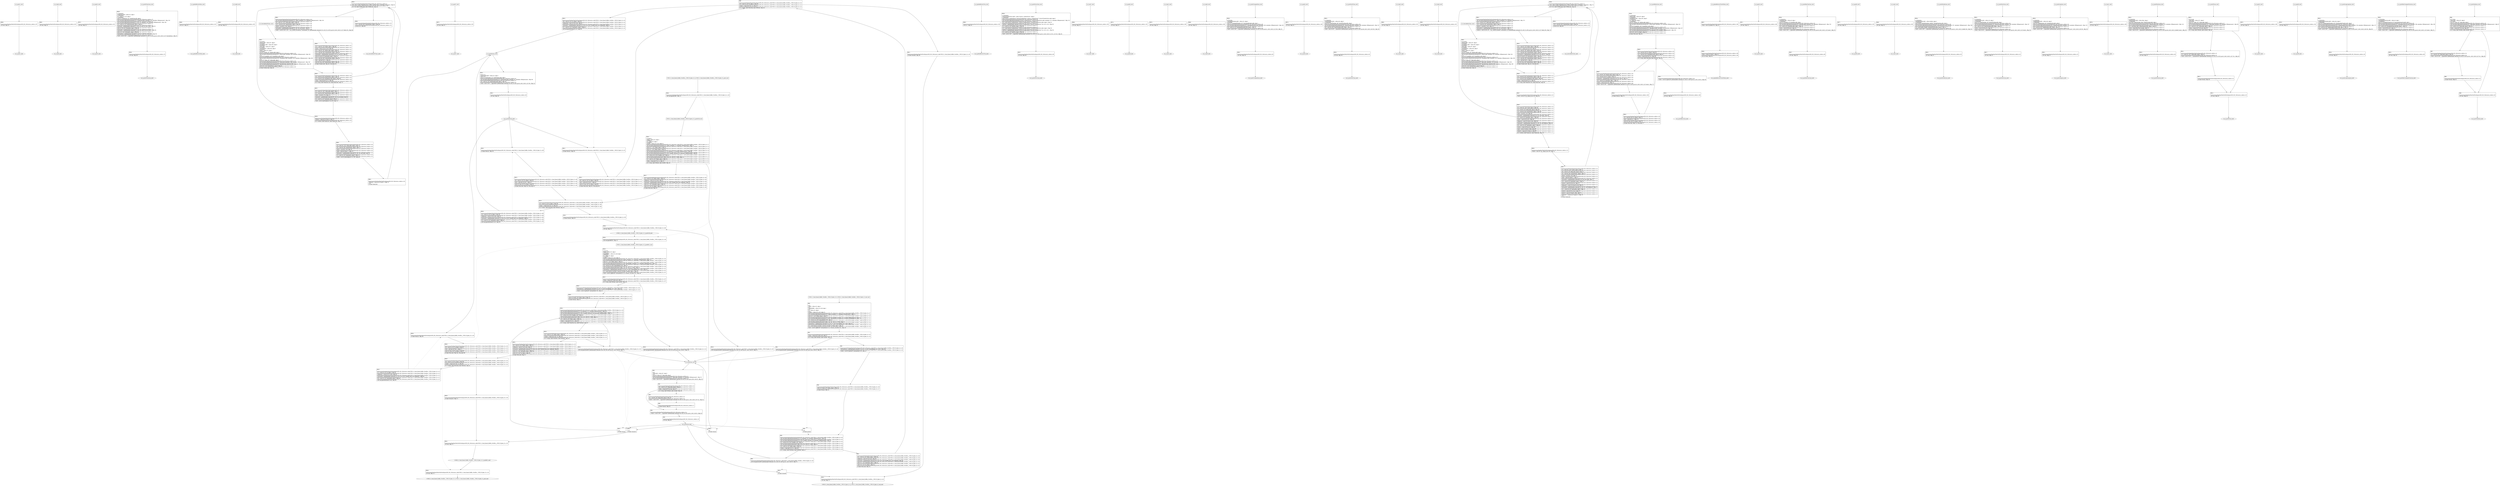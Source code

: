 digraph "icfg graph" {
BBio_ll_good1_end [label="{io_ll_good1_end}"];
BBio_ll_bad6_end [label="{io_ll_bad6_end}"];
BBio_ll_good5_end [label="{io_ll_good5_end}"];
BBio_ll_printWcharLine_end [label="{io_ll_printWcharLine_end}"];
BBio_ll_globalReturnsFalse_end [label="{io_ll_globalReturnsFalse_end}"];
BBio_ll_bad8_end [label="{io_ll_bad8_end}"];
BBio_ll_decodeHexWChars_end [label="{io_ll_decodeHexWChars_end}"];
BBio_ll_good7_end [label="{io_ll_good7_end}"];
BBCWE121_Stack_Based_Buffer_Overflow__CWE129_fgets_01_ll_CWE121_Stack_Based_Buffer_Overflow__CWE129_fgets_01_bad_end [label="{CWE121_Stack_Based_Buffer_Overflow__CWE129_fgets_01_ll_CWE121_Stack_Based_Buffer_Overflow__CWE129_fgets_01_bad_end}"];
BBio_ll_globalReturnsTrue_end [label="{io_ll_globalReturnsTrue_end}"];
BBio_ll_printStructLine_end [label="{io_ll_printStructLine_end}"];
BBio_ll_bad7_end [label="{io_ll_bad7_end}"];
BBio_ll_good6_end [label="{io_ll_good6_end}"];
BBio_ll_bad2_end [label="{io_ll_bad2_end}"];
BBio_ll_bad9_end [label="{io_ll_bad9_end}"];
BBio_ll_printUnsignedLine_end [label="{io_ll_printUnsignedLine_end}"];
BBio_ll_good4_end [label="{io_ll_good4_end}"];
BBio_ll_printSizeTLine_end [label="{io_ll_printSizeTLine_end}"];
BBio_ll_bad5_end [label="{io_ll_bad5_end}"];
BBio_ll_printLine_end [label="{io_ll_printLine_end}"];
BBio_ll_bad4_end [label="{io_ll_bad4_end}"];
BBio_ll_decodeHexChars_end [label="{io_ll_decodeHexChars_end}"];
BBio_ll_printBytesLine_end [label="{io_ll_printBytesLine_end}"];
BBio_ll_globalReturnsTrueOrFalse_end [label="{io_ll_globalReturnsTrueOrFalse_end}"];
BBCWE121_Stack_Based_Buffer_Overflow__CWE129_fgets_01_ll_goodB2G_end [label="{CWE121_Stack_Based_Buffer_Overflow__CWE129_fgets_01_ll_goodB2G_end}"];
BBio_ll_good3_end [label="{io_ll_good3_end}"];
BBCWE121_Stack_Based_Buffer_Overflow__CWE129_fgets_01_ll_CWE121_Stack_Based_Buffer_Overflow__CWE129_fgets_01_good_end [label="{CWE121_Stack_Based_Buffer_Overflow__CWE129_fgets_01_ll_CWE121_Stack_Based_Buffer_Overflow__CWE129_fgets_01_good_end}"];
BBio_ll_printHexCharLine_end [label="{io_ll_printHexCharLine_end}"];
BBio_ll_good9_end [label="{io_ll_good9_end}"];
BBio_ll_bad3_end [label="{io_ll_bad3_end}"];
BBio_ll_printDoubleLine_end [label="{io_ll_printDoubleLine_end}"];
BBio_ll_printShortLine_end [label="{io_ll_printShortLine_end}"];
BBio_ll_printLongLine_end [label="{io_ll_printLongLine_end}"];
BBio_ll_bad1_end [label="{io_ll_bad1_end}"];
BBCWE121_Stack_Based_Buffer_Overflow__CWE129_fgets_01_ll_goodG2B_end [label="{CWE121_Stack_Based_Buffer_Overflow__CWE129_fgets_01_ll_goodG2B_end}"];
BBio_ll_printFloatLine_end [label="{io_ll_printFloatLine_end}"];
BBio_ll_printWLine_end [label="{io_ll_printWLine_end}"];
BBio_ll_good2_end [label="{io_ll_good2_end}"];
BBio_ll_printIntLine_end [label="{io_ll_printIntLine_end}"];
BBio_ll_good8_end [label="{io_ll_good8_end}"];
BBio_ll_printLongLongLine_end [label="{io_ll_printLongLongLine_end}"];
BBio_ll_printHexUnsignedCharLine_end [label="{io_ll_printHexUnsignedCharLine_end}"];
BBio_ll_printSinkLine_end [label="{io_ll_printSinkLine_end}"];
BBio_ll_good1_start [label="{io_ll_good1_start}", shape=record];
io_ll_good1BB69 [label="{BB69:\l\l/home/raoxue/Desktop/MemVerif/workspace/000_062_564/source_code/io.c:187\l
  ret void, !dbg !52\l
}", shape=record];
BBio_ll_bad6_start [label="{io_ll_bad6_start}", shape=record];
io_ll_bad6BB83 [label="{BB83:\l\l/home/raoxue/Desktop/MemVerif/workspace/000_062_564/source_code/io.c:203\l
  ret void, !dbg !52\l
}", shape=record];
BBio_ll_good5_start [label="{io_ll_good5_start}", shape=record];
io_ll_good5BB73 [label="{BB73:\l\l/home/raoxue/Desktop/MemVerif/workspace/000_062_564/source_code/io.c:191\l
  ret void, !dbg !52\l
}", shape=record];
BBio_ll_printWcharLine_start [label="{io_ll_printWcharLine_start}", shape=record];
io_ll_printWcharLineBB28 [label="{BB28:\l\l/:1528839936\l
  %wideChar.addr = alloca i32, align 4\l
/:1528839936\l
  %s = alloca [2 x i32], align 4\l
/:1528839936\l
  store i32 %wideChar, i32* %wideChar.addr, align 4\l
/home/raoxue/Desktop/MemVerif/workspace/000_062_564/source_code/io.c:70\l
  call void @llvm.dbg.declare(metadata i32* %wideChar.addr, metadata !162, metadata !DIExpression()), !dbg !163\l
/home/raoxue/Desktop/MemVerif/workspace/000_062_564/source_code/io.c:74\l
  call void @llvm.dbg.declare(metadata [2 x i32]* %s, metadata !164, metadata !DIExpression()), !dbg !168\l
/home/raoxue/Desktop/MemVerif/workspace/000_062_564/source_code/io.c:75\l
  %0 = load i32, i32* %wideChar.addr, align 4, !dbg !61\l
/home/raoxue/Desktop/MemVerif/workspace/000_062_564/source_code/io.c:75\l
  %arrayidx = getelementptr inbounds [2 x i32], [2 x i32]* %s, i64 0, i64 0, !dbg !62\l
/home/raoxue/Desktop/MemVerif/workspace/000_062_564/source_code/io.c:75\l
  store i32 %0, i32* %arrayidx, align 4, !dbg !63\l
/home/raoxue/Desktop/MemVerif/workspace/000_062_564/source_code/io.c:76\l
  %arrayidx1 = getelementptr inbounds [2 x i32], [2 x i32]* %s, i64 0, i64 1, !dbg !64\l
/home/raoxue/Desktop/MemVerif/workspace/000_062_564/source_code/io.c:76\l
  store i32 0, i32* %arrayidx1, align 4, !dbg !65\l
/home/raoxue/Desktop/MemVerif/workspace/000_062_564/source_code/io.c:77\l
  %arraydecay = getelementptr inbounds [2 x i32], [2 x i32]* %s, i64 0, i64 0, !dbg !66\l
/home/raoxue/Desktop/MemVerif/workspace/000_062_564/source_code/io.c:77\l
  %call = call i32 (i8*, ...) @printf(i8* getelementptr inbounds ([5 x i8], [5 x i8]* @.str.10, i64 0, i64 0), i32* %arraydecay), !dbg !67\l
}", shape=record];
io_ll_printWcharLineBB28 [label="{BB28:\l\l/:1528839936\l
  %wideChar.addr = alloca i32, align 4\l
/:1528839936\l
  %s = alloca [2 x i32], align 4\l
/:1528839936\l
  store i32 %wideChar, i32* %wideChar.addr, align 4\l
/home/raoxue/Desktop/MemVerif/workspace/000_062_564/source_code/io.c:70\l
  call void @llvm.dbg.declare(metadata i32* %wideChar.addr, metadata !162, metadata !DIExpression()), !dbg !163\l
/home/raoxue/Desktop/MemVerif/workspace/000_062_564/source_code/io.c:74\l
  call void @llvm.dbg.declare(metadata [2 x i32]* %s, metadata !164, metadata !DIExpression()), !dbg !168\l
/home/raoxue/Desktop/MemVerif/workspace/000_062_564/source_code/io.c:75\l
  %0 = load i32, i32* %wideChar.addr, align 4, !dbg !61\l
/home/raoxue/Desktop/MemVerif/workspace/000_062_564/source_code/io.c:75\l
  %arrayidx = getelementptr inbounds [2 x i32], [2 x i32]* %s, i64 0, i64 0, !dbg !62\l
/home/raoxue/Desktop/MemVerif/workspace/000_062_564/source_code/io.c:75\l
  store i32 %0, i32* %arrayidx, align 4, !dbg !63\l
/home/raoxue/Desktop/MemVerif/workspace/000_062_564/source_code/io.c:76\l
  %arrayidx1 = getelementptr inbounds [2 x i32], [2 x i32]* %s, i64 0, i64 1, !dbg !64\l
/home/raoxue/Desktop/MemVerif/workspace/000_062_564/source_code/io.c:76\l
  store i32 0, i32* %arrayidx1, align 4, !dbg !65\l
/home/raoxue/Desktop/MemVerif/workspace/000_062_564/source_code/io.c:77\l
  %arraydecay = getelementptr inbounds [2 x i32], [2 x i32]* %s, i64 0, i64 0, !dbg !66\l
/home/raoxue/Desktop/MemVerif/workspace/000_062_564/source_code/io.c:77\l
  %call = call i32 (i8*, ...) @printf(i8* getelementptr inbounds ([5 x i8], [5 x i8]* @.str.10, i64 0, i64 0), i32* %arraydecay), !dbg !67\l
}", shape=record];
io_ll_printWcharLineBB29 [label="{BB29:\l\l/home/raoxue/Desktop/MemVerif/workspace/000_062_564/source_code/io.c:78\l
  ret void, !dbg !68\l
}", shape=record];
BBio_ll_globalReturnsFalse_start [label="{io_ll_globalReturnsFalse_start}", shape=record];
io_ll_globalReturnsFalseBB66 [label="{BB66:\l\l/home/raoxue/Desktop/MemVerif/workspace/000_062_564/source_code/io.c:163\l
  ret i32 0, !dbg !52\l
}", shape=record];
BBio_ll_bad8_start [label="{io_ll_bad8_start}", shape=record];
io_ll_bad8BB85 [label="{BB85:\l\l/home/raoxue/Desktop/MemVerif/workspace/000_062_564/source_code/io.c:205\l
  ret void, !dbg !52\l
}", shape=record];
BBio_ll_decodeHexWChars_start [label="{io_ll_decodeHexWChars_start}", shape=record];
io_ll_decodeHexWCharsBB55 [label="{BB55:\l\l/:87444040\l
  %bytes.addr = alloca i8*, align 8\l
/:87444040\l
  %numBytes.addr = alloca i64, align 8\l
/:87444040\l
  %hex.addr = alloca i32*, align 8\l
/:87444040\l
  %numWritten = alloca i64, align 8\l
/:87444040\l
  %byte = alloca i32, align 4\l
/:87444040\l
  store i8* %bytes, i8** %bytes.addr, align 8\l
/home/raoxue/Desktop/MemVerif/workspace/000_062_564/source_code/io.c:135\l
  call void @llvm.dbg.declare(metadata i8** %bytes.addr, metadata !290, metadata !DIExpression()), !dbg !291\l
/:135\l
  store i64 %numBytes, i64* %numBytes.addr, align 8\l
/home/raoxue/Desktop/MemVerif/workspace/000_062_564/source_code/io.c:135\l
  call void @llvm.dbg.declare(metadata i64* %numBytes.addr, metadata !292, metadata !DIExpression()), !dbg !293\l
/:135\l
  store i32* %hex, i32** %hex.addr, align 8\l
/home/raoxue/Desktop/MemVerif/workspace/000_062_564/source_code/io.c:135\l
  call void @llvm.dbg.declare(metadata i32** %hex.addr, metadata !294, metadata !DIExpression()), !dbg !295\l
/home/raoxue/Desktop/MemVerif/workspace/000_062_564/source_code/io.c:137\l
  call void @llvm.dbg.declare(metadata i64* %numWritten, metadata !296, metadata !DIExpression()), !dbg !297\l
/home/raoxue/Desktop/MemVerif/workspace/000_062_564/source_code/io.c:137\l
  store i64 0, i64* %numWritten, align 8, !dbg !65\l
/home/raoxue/Desktop/MemVerif/workspace/000_062_564/source_code/io.c:143\l
  br label %while.cond, !dbg !66\l
}", shape=record];
io_ll_decodeHexWCharsBB56 [label="{BB56:\l\l/home/raoxue/Desktop/MemVerif/workspace/000_062_564/source_code/io.c:143\l
  %0 = load i64, i64* %numWritten, align 8, !dbg !67\l
/home/raoxue/Desktop/MemVerif/workspace/000_062_564/source_code/io.c:143\l
  %1 = load i64, i64* %numBytes.addr, align 8, !dbg !68\l
/home/raoxue/Desktop/MemVerif/workspace/000_062_564/source_code/io.c:143\l
  %cmp = icmp ult i64 %0, %1, !dbg !69\l
/home/raoxue/Desktop/MemVerif/workspace/000_062_564/source_code/io.c:143\l
  br i1 %cmp, label %land.lhs.true, label %land.end, !dbg !70\l
}", shape=record];
io_ll_decodeHexWCharsBB57 [label="{BB57:\l\l/home/raoxue/Desktop/MemVerif/workspace/000_062_564/source_code/io.c:143\l
  %2 = load i32*, i32** %hex.addr, align 8, !dbg !71\l
/home/raoxue/Desktop/MemVerif/workspace/000_062_564/source_code/io.c:143\l
  %3 = load i64, i64* %numWritten, align 8, !dbg !72\l
/home/raoxue/Desktop/MemVerif/workspace/000_062_564/source_code/io.c:143\l
  %mul = mul i64 2, %3, !dbg !73\l
/home/raoxue/Desktop/MemVerif/workspace/000_062_564/source_code/io.c:143\l
  %arrayidx = getelementptr inbounds i32, i32* %2, i64 %mul, !dbg !71\l
/home/raoxue/Desktop/MemVerif/workspace/000_062_564/source_code/io.c:143\l
  %4 = load i32, i32* %arrayidx, align 4, !dbg !71\l
/home/raoxue/Desktop/MemVerif/workspace/000_062_564/source_code/io.c:143\l
  %call = call i32 @iswxdigit(i32 %4) #5, !dbg !74\l
}", shape=record];
io_ll_decodeHexWCharsBB57 [label="{BB57:\l\l/home/raoxue/Desktop/MemVerif/workspace/000_062_564/source_code/io.c:143\l
  %2 = load i32*, i32** %hex.addr, align 8, !dbg !71\l
/home/raoxue/Desktop/MemVerif/workspace/000_062_564/source_code/io.c:143\l
  %3 = load i64, i64* %numWritten, align 8, !dbg !72\l
/home/raoxue/Desktop/MemVerif/workspace/000_062_564/source_code/io.c:143\l
  %mul = mul i64 2, %3, !dbg !73\l
/home/raoxue/Desktop/MemVerif/workspace/000_062_564/source_code/io.c:143\l
  %arrayidx = getelementptr inbounds i32, i32* %2, i64 %mul, !dbg !71\l
/home/raoxue/Desktop/MemVerif/workspace/000_062_564/source_code/io.c:143\l
  %4 = load i32, i32* %arrayidx, align 4, !dbg !71\l
/home/raoxue/Desktop/MemVerif/workspace/000_062_564/source_code/io.c:143\l
  %call = call i32 @iswxdigit(i32 %4) #5, !dbg !74\l
}", shape=record];
io_ll_decodeHexWCharsBB59 [label="{BB59:\l\l/home/raoxue/Desktop/MemVerif/workspace/000_062_564/source_code/io.c:143\l
  %tobool = icmp ne i32 %call, 0, !dbg !74\l
/home/raoxue/Desktop/MemVerif/workspace/000_062_564/source_code/io.c:143\l
  br i1 %tobool, label %land.rhs, label %land.end, !dbg !75\l
}", shape=record];
io_ll_decodeHexWCharsBB60 [label="{BB60:\l\l/home/raoxue/Desktop/MemVerif/workspace/000_062_564/source_code/io.c:143\l
  %5 = load i32*, i32** %hex.addr, align 8, !dbg !76\l
/home/raoxue/Desktop/MemVerif/workspace/000_062_564/source_code/io.c:143\l
  %6 = load i64, i64* %numWritten, align 8, !dbg !77\l
/home/raoxue/Desktop/MemVerif/workspace/000_062_564/source_code/io.c:143\l
  %mul1 = mul i64 2, %6, !dbg !78\l
/home/raoxue/Desktop/MemVerif/workspace/000_062_564/source_code/io.c:143\l
  %add = add i64 %mul1, 1, !dbg !79\l
/home/raoxue/Desktop/MemVerif/workspace/000_062_564/source_code/io.c:143\l
  %arrayidx2 = getelementptr inbounds i32, i32* %5, i64 %add, !dbg !76\l
/home/raoxue/Desktop/MemVerif/workspace/000_062_564/source_code/io.c:143\l
  %7 = load i32, i32* %arrayidx2, align 4, !dbg !76\l
/home/raoxue/Desktop/MemVerif/workspace/000_062_564/source_code/io.c:143\l
  %call3 = call i32 @iswxdigit(i32 %7) #5, !dbg !80\l
}", shape=record];
io_ll_decodeHexWCharsBB60 [label="{BB60:\l\l/home/raoxue/Desktop/MemVerif/workspace/000_062_564/source_code/io.c:143\l
  %5 = load i32*, i32** %hex.addr, align 8, !dbg !76\l
/home/raoxue/Desktop/MemVerif/workspace/000_062_564/source_code/io.c:143\l
  %6 = load i64, i64* %numWritten, align 8, !dbg !77\l
/home/raoxue/Desktop/MemVerif/workspace/000_062_564/source_code/io.c:143\l
  %mul1 = mul i64 2, %6, !dbg !78\l
/home/raoxue/Desktop/MemVerif/workspace/000_062_564/source_code/io.c:143\l
  %add = add i64 %mul1, 1, !dbg !79\l
/home/raoxue/Desktop/MemVerif/workspace/000_062_564/source_code/io.c:143\l
  %arrayidx2 = getelementptr inbounds i32, i32* %5, i64 %add, !dbg !76\l
/home/raoxue/Desktop/MemVerif/workspace/000_062_564/source_code/io.c:143\l
  %7 = load i32, i32* %arrayidx2, align 4, !dbg !76\l
/home/raoxue/Desktop/MemVerif/workspace/000_062_564/source_code/io.c:143\l
  %call3 = call i32 @iswxdigit(i32 %7) #5, !dbg !80\l
}", shape=record];
io_ll_decodeHexWCharsBB61 [label="{BB61:\l\l/home/raoxue/Desktop/MemVerif/workspace/000_062_564/source_code/io.c:143\l
  %tobool4 = icmp ne i32 %call3, 0, !dbg !75\l
/:143\l
  br label %land.end\l
}", shape=record];
io_ll_decodeHexWCharsBB58 [label="{BB58:\l\l/home/raoxue/Desktop/MemVerif/workspace/000_062_564/source_code/io.c:0\l
  %8 = phi i1 [ false, %land.lhs.true ], [ false, %while.cond ], [ %tobool4, %land.rhs ], !dbg !81\l
/home/raoxue/Desktop/MemVerif/workspace/000_062_564/source_code/io.c:143\l
  br i1 %8, label %while.body, label %while.end, !dbg !66\l
}", shape=record];
io_ll_decodeHexWCharsBB62 [label="{BB62:\l\l/home/raoxue/Desktop/MemVerif/workspace/000_062_564/source_code/io.c:145\l
  call void @llvm.dbg.declare(metadata i32* %byte, metadata !314, metadata !DIExpression()), !dbg !316\l
/home/raoxue/Desktop/MemVerif/workspace/000_062_564/source_code/io.c:146\l
  %9 = load i32*, i32** %hex.addr, align 8, !dbg !85\l
/home/raoxue/Desktop/MemVerif/workspace/000_062_564/source_code/io.c:146\l
  %10 = load i64, i64* %numWritten, align 8, !dbg !86\l
/home/raoxue/Desktop/MemVerif/workspace/000_062_564/source_code/io.c:146\l
  %mul5 = mul i64 2, %10, !dbg !87\l
/home/raoxue/Desktop/MemVerif/workspace/000_062_564/source_code/io.c:146\l
  %arrayidx6 = getelementptr inbounds i32, i32* %9, i64 %mul5, !dbg !85\l
/home/raoxue/Desktop/MemVerif/workspace/000_062_564/source_code/io.c:146\l
  %call7 = call i32 (i32*, i32*, ...) @__isoc99_swscanf(i32* %arrayidx6, i32* getelementptr inbounds ([5 x i32], [5 x i32]* @.str.16, i64 0, i64 0), i32* %byte) #5, !dbg !88\l
}", shape=record];
io_ll_decodeHexWCharsBB62 [label="{BB62:\l\l/home/raoxue/Desktop/MemVerif/workspace/000_062_564/source_code/io.c:145\l
  call void @llvm.dbg.declare(metadata i32* %byte, metadata !314, metadata !DIExpression()), !dbg !316\l
/home/raoxue/Desktop/MemVerif/workspace/000_062_564/source_code/io.c:146\l
  %9 = load i32*, i32** %hex.addr, align 8, !dbg !85\l
/home/raoxue/Desktop/MemVerif/workspace/000_062_564/source_code/io.c:146\l
  %10 = load i64, i64* %numWritten, align 8, !dbg !86\l
/home/raoxue/Desktop/MemVerif/workspace/000_062_564/source_code/io.c:146\l
  %mul5 = mul i64 2, %10, !dbg !87\l
/home/raoxue/Desktop/MemVerif/workspace/000_062_564/source_code/io.c:146\l
  %arrayidx6 = getelementptr inbounds i32, i32* %9, i64 %mul5, !dbg !85\l
/home/raoxue/Desktop/MemVerif/workspace/000_062_564/source_code/io.c:146\l
  %call7 = call i32 (i32*, i32*, ...) @__isoc99_swscanf(i32* %arrayidx6, i32* getelementptr inbounds ([5 x i32], [5 x i32]* @.str.16, i64 0, i64 0), i32* %byte) #5, !dbg !88\l
}", shape=record];
io_ll_decodeHexWCharsBB64 [label="{BB64:\l\l/home/raoxue/Desktop/MemVerif/workspace/000_062_564/source_code/io.c:147\l
  %11 = load i32, i32* %byte, align 4, !dbg !89\l
/home/raoxue/Desktop/MemVerif/workspace/000_062_564/source_code/io.c:147\l
  %conv = trunc i32 %11 to i8, !dbg !90\l
/home/raoxue/Desktop/MemVerif/workspace/000_062_564/source_code/io.c:147\l
  %12 = load i8*, i8** %bytes.addr, align 8, !dbg !91\l
/home/raoxue/Desktop/MemVerif/workspace/000_062_564/source_code/io.c:147\l
  %13 = load i64, i64* %numWritten, align 8, !dbg !92\l
/home/raoxue/Desktop/MemVerif/workspace/000_062_564/source_code/io.c:147\l
  %arrayidx8 = getelementptr inbounds i8, i8* %12, i64 %13, !dbg !91\l
/home/raoxue/Desktop/MemVerif/workspace/000_062_564/source_code/io.c:147\l
  store i8 %conv, i8* %arrayidx8, align 1, !dbg !93\l
/home/raoxue/Desktop/MemVerif/workspace/000_062_564/source_code/io.c:148\l
  %14 = load i64, i64* %numWritten, align 8, !dbg !94\l
/home/raoxue/Desktop/MemVerif/workspace/000_062_564/source_code/io.c:148\l
  %inc = add i64 %14, 1, !dbg !94\l
/home/raoxue/Desktop/MemVerif/workspace/000_062_564/source_code/io.c:148\l
  store i64 %inc, i64* %numWritten, align 8, !dbg !94\l
/home/raoxue/Desktop/MemVerif/workspace/000_062_564/source_code/io.c:143\l
  br label %while.cond, !dbg !66, !llvm.loop !95\l
}", shape=record];
io_ll_decodeHexWCharsBB63 [label="{BB63:\l\l/home/raoxue/Desktop/MemVerif/workspace/000_062_564/source_code/io.c:151\l
  %15 = load i64, i64* %numWritten, align 8, !dbg !98\l
/home/raoxue/Desktop/MemVerif/workspace/000_062_564/source_code/io.c:151\l
  ret i64 %15, !dbg !99\l
}", shape=record];
BBio_ll_good7_start [label="{io_ll_good7_start}", shape=record];
io_ll_good7BB75 [label="{BB75:\l\l/home/raoxue/Desktop/MemVerif/workspace/000_062_564/source_code/io.c:193\l
  ret void, !dbg !52\l
}", shape=record];
BBCWE121_Stack_Based_Buffer_Overflow__CWE129_fgets_01_ll_CWE121_Stack_Based_Buffer_Overflow__CWE129_fgets_01_bad_start [label="{CWE121_Stack_Based_Buffer_Overflow__CWE129_fgets_01_ll_CWE121_Stack_Based_Buffer_Overflow__CWE129_fgets_01_bad_start}", shape=record];
CWE121_Stack_Based_Buffer_Overflow__CWE129_fgets_01_ll_CWE121_Stack_Based_Buffer_Overflow__CWE129_fgets_01_badBB0 [label="{BB0:\l\l/:415\l
  %data = alloca i32, align 4\l
/:415\l
  %inputBuffer = alloca [14 x i8], align 1\l
/:415\l
  %i = alloca i32, align 4\l
/:415\l
  %buffer = alloca [10 x i32], align 16\l
/home/raoxue/Desktop/MemVerif/workspace/000_062_564/source_code/CWE121_Stack_Based_Buffer_Overflow__CWE129_fgets_01.c:27\l
  call void @llvm.dbg.declare(metadata i32* %data, metadata !12, metadata !DIExpression()), !dbg !14\l
/home/raoxue/Desktop/MemVerif/workspace/000_062_564/source_code/CWE121_Stack_Based_Buffer_Overflow__CWE129_fgets_01.c:29\l
  store i32 -1, i32* %data, align 4, !dbg !15\l
/home/raoxue/Desktop/MemVerif/workspace/000_062_564/source_code/CWE121_Stack_Based_Buffer_Overflow__CWE129_fgets_01.c:31\l
  call void @llvm.dbg.declare(metadata [14 x i8]* %inputBuffer, metadata !16, metadata !DIExpression()), !dbg !22\l
/home/raoxue/Desktop/MemVerif/workspace/000_062_564/source_code/CWE121_Stack_Based_Buffer_Overflow__CWE129_fgets_01.c:31\l
  %0 = bitcast [14 x i8]* %inputBuffer to i8*, !dbg !22\l
/home/raoxue/Desktop/MemVerif/workspace/000_062_564/source_code/CWE121_Stack_Based_Buffer_Overflow__CWE129_fgets_01.c:31\l
  call void @llvm.memset.p0i8.i64(i8* align 1 %0, i8 0, i64 14, i1 false), !dbg !22\l
/home/raoxue/Desktop/MemVerif/workspace/000_062_564/source_code/CWE121_Stack_Based_Buffer_Overflow__CWE129_fgets_01.c:33\l
  %arraydecay = getelementptr inbounds [14 x i8], [14 x i8]* %inputBuffer, i64 0, i64 0, !dbg !23\l
/home/raoxue/Desktop/MemVerif/workspace/000_062_564/source_code/CWE121_Stack_Based_Buffer_Overflow__CWE129_fgets_01.c:33\l
  %1 = load %struct._IO_FILE*, %struct._IO_FILE** @stdin, align 8, !dbg !25\l
/home/raoxue/Desktop/MemVerif/workspace/000_062_564/source_code/CWE121_Stack_Based_Buffer_Overflow__CWE129_fgets_01.c:33\l
  %call = call i8* @fgets(i8* %arraydecay, i32 14, %struct._IO_FILE* %1), !dbg !26\l
}", shape=record];
CWE121_Stack_Based_Buffer_Overflow__CWE129_fgets_01_ll_CWE121_Stack_Based_Buffer_Overflow__CWE129_fgets_01_badBB0 [label="{BB0:\l\l/:415\l
  %data = alloca i32, align 4\l
/:415\l
  %inputBuffer = alloca [14 x i8], align 1\l
/:415\l
  %i = alloca i32, align 4\l
/:415\l
  %buffer = alloca [10 x i32], align 16\l
/home/raoxue/Desktop/MemVerif/workspace/000_062_564/source_code/CWE121_Stack_Based_Buffer_Overflow__CWE129_fgets_01.c:27\l
  call void @llvm.dbg.declare(metadata i32* %data, metadata !12, metadata !DIExpression()), !dbg !14\l
/home/raoxue/Desktop/MemVerif/workspace/000_062_564/source_code/CWE121_Stack_Based_Buffer_Overflow__CWE129_fgets_01.c:29\l
  store i32 -1, i32* %data, align 4, !dbg !15\l
/home/raoxue/Desktop/MemVerif/workspace/000_062_564/source_code/CWE121_Stack_Based_Buffer_Overflow__CWE129_fgets_01.c:31\l
  call void @llvm.dbg.declare(metadata [14 x i8]* %inputBuffer, metadata !16, metadata !DIExpression()), !dbg !22\l
/home/raoxue/Desktop/MemVerif/workspace/000_062_564/source_code/CWE121_Stack_Based_Buffer_Overflow__CWE129_fgets_01.c:31\l
  %0 = bitcast [14 x i8]* %inputBuffer to i8*, !dbg !22\l
/home/raoxue/Desktop/MemVerif/workspace/000_062_564/source_code/CWE121_Stack_Based_Buffer_Overflow__CWE129_fgets_01.c:31\l
  call void @llvm.memset.p0i8.i64(i8* align 1 %0, i8 0, i64 14, i1 false), !dbg !22\l
/home/raoxue/Desktop/MemVerif/workspace/000_062_564/source_code/CWE121_Stack_Based_Buffer_Overflow__CWE129_fgets_01.c:33\l
  %arraydecay = getelementptr inbounds [14 x i8], [14 x i8]* %inputBuffer, i64 0, i64 0, !dbg !23\l
/home/raoxue/Desktop/MemVerif/workspace/000_062_564/source_code/CWE121_Stack_Based_Buffer_Overflow__CWE129_fgets_01.c:33\l
  %1 = load %struct._IO_FILE*, %struct._IO_FILE** @stdin, align 8, !dbg !25\l
/home/raoxue/Desktop/MemVerif/workspace/000_062_564/source_code/CWE121_Stack_Based_Buffer_Overflow__CWE129_fgets_01.c:33\l
  %call = call i8* @fgets(i8* %arraydecay, i32 14, %struct._IO_FILE* %1), !dbg !26\l
}", shape=record];
CWE121_Stack_Based_Buffer_Overflow__CWE129_fgets_01_ll_CWE121_Stack_Based_Buffer_Overflow__CWE129_fgets_01_badBB1 [label="{BB1:\l\l/home/raoxue/Desktop/MemVerif/workspace/000_062_564/source_code/CWE121_Stack_Based_Buffer_Overflow__CWE129_fgets_01.c:33\l
  %cmp = icmp ne i8* %call, null, !dbg !27\l
/home/raoxue/Desktop/MemVerif/workspace/000_062_564/source_code/CWE121_Stack_Based_Buffer_Overflow__CWE129_fgets_01.c:33\l
  br i1 %cmp, label %if.then, label %if.else, !dbg !28\l
}", shape=record];
CWE121_Stack_Based_Buffer_Overflow__CWE129_fgets_01_ll_CWE121_Stack_Based_Buffer_Overflow__CWE129_fgets_01_badBB2 [label="{BB2:\l\l/home/raoxue/Desktop/MemVerif/workspace/000_062_564/source_code/CWE121_Stack_Based_Buffer_Overflow__CWE129_fgets_01.c:36\l
  %arraydecay1 = getelementptr inbounds [14 x i8], [14 x i8]* %inputBuffer, i64 0, i64 0, !dbg !29\l
/home/raoxue/Desktop/MemVerif/workspace/000_062_564/source_code/CWE121_Stack_Based_Buffer_Overflow__CWE129_fgets_01.c:36\l
  %call2 = call i32 @atoi(i8* %arraydecay1) #5, !dbg !31\l
}", shape=record];
CWE121_Stack_Based_Buffer_Overflow__CWE129_fgets_01_ll_CWE121_Stack_Based_Buffer_Overflow__CWE129_fgets_01_badBB2 [label="{BB2:\l\l/home/raoxue/Desktop/MemVerif/workspace/000_062_564/source_code/CWE121_Stack_Based_Buffer_Overflow__CWE129_fgets_01.c:36\l
  %arraydecay1 = getelementptr inbounds [14 x i8], [14 x i8]* %inputBuffer, i64 0, i64 0, !dbg !29\l
/home/raoxue/Desktop/MemVerif/workspace/000_062_564/source_code/CWE121_Stack_Based_Buffer_Overflow__CWE129_fgets_01.c:36\l
  %call2 = call i32 @atoi(i8* %arraydecay1) #5, !dbg !31\l
}", shape=record];
CWE121_Stack_Based_Buffer_Overflow__CWE129_fgets_01_ll_CWE121_Stack_Based_Buffer_Overflow__CWE129_fgets_01_badBB4 [label="{BB4:\l\l/home/raoxue/Desktop/MemVerif/workspace/000_062_564/source_code/CWE121_Stack_Based_Buffer_Overflow__CWE129_fgets_01.c:36\l
  store i32 %call2, i32* %data, align 4, !dbg !32\l
/home/raoxue/Desktop/MemVerif/workspace/000_062_564/source_code/CWE121_Stack_Based_Buffer_Overflow__CWE129_fgets_01.c:37\l
  br label %if.end, !dbg !33\l
}", shape=record];
CWE121_Stack_Based_Buffer_Overflow__CWE129_fgets_01_ll_CWE121_Stack_Based_Buffer_Overflow__CWE129_fgets_01_badBB3 [label="{BB3:\l\l/home/raoxue/Desktop/MemVerif/workspace/000_062_564/source_code/CWE121_Stack_Based_Buffer_Overflow__CWE129_fgets_01.c:40\l
  call void @printLine(i8* getelementptr inbounds ([16 x i8], [16 x i8]* @.str, i64 0, i64 0)), !dbg !34\l
}", shape=record];
CWE121_Stack_Based_Buffer_Overflow__CWE129_fgets_01_ll_CWE121_Stack_Based_Buffer_Overflow__CWE129_fgets_01_badBB3 [label="{BB3:\l\l/home/raoxue/Desktop/MemVerif/workspace/000_062_564/source_code/CWE121_Stack_Based_Buffer_Overflow__CWE129_fgets_01.c:40\l
  call void @printLine(i8* getelementptr inbounds ([16 x i8], [16 x i8]* @.str, i64 0, i64 0)), !dbg !34\l
}", shape=record];
CWE121_Stack_Based_Buffer_Overflow__CWE129_fgets_01_ll_CWE121_Stack_Based_Buffer_Overflow__CWE129_fgets_01_badBB6 [label="{BB6:\l\l/:40\l
  br label %if.end\l
}", shape=record];
CWE121_Stack_Based_Buffer_Overflow__CWE129_fgets_01_ll_CWE121_Stack_Based_Buffer_Overflow__CWE129_fgets_01_badBB5 [label="{BB5:\l\l/home/raoxue/Desktop/MemVerif/workspace/000_062_564/source_code/CWE121_Stack_Based_Buffer_Overflow__CWE129_fgets_01.c:44\l
  call void @llvm.dbg.declare(metadata i32* %i, metadata !36, metadata !DIExpression()), !dbg !38\l
/home/raoxue/Desktop/MemVerif/workspace/000_062_564/source_code/CWE121_Stack_Based_Buffer_Overflow__CWE129_fgets_01.c:45\l
  call void @llvm.dbg.declare(metadata [10 x i32]* %buffer, metadata !39, metadata !DIExpression()), !dbg !43\l
/home/raoxue/Desktop/MemVerif/workspace/000_062_564/source_code/CWE121_Stack_Based_Buffer_Overflow__CWE129_fgets_01.c:45\l
  %2 = bitcast [10 x i32]* %buffer to i8*, !dbg !43\l
/home/raoxue/Desktop/MemVerif/workspace/000_062_564/source_code/CWE121_Stack_Based_Buffer_Overflow__CWE129_fgets_01.c:45\l
  call void @llvm.memset.p0i8.i64(i8* align 16 %2, i8 0, i64 40, i1 false), !dbg !43\l
/home/raoxue/Desktop/MemVerif/workspace/000_062_564/source_code/CWE121_Stack_Based_Buffer_Overflow__CWE129_fgets_01.c:48\l
  %3 = load i32, i32* %data, align 4, !dbg !44\l
/home/raoxue/Desktop/MemVerif/workspace/000_062_564/source_code/CWE121_Stack_Based_Buffer_Overflow__CWE129_fgets_01.c:48\l
  %cmp3 = icmp sge i32 %3, 0, !dbg !46\l
/home/raoxue/Desktop/MemVerif/workspace/000_062_564/source_code/CWE121_Stack_Based_Buffer_Overflow__CWE129_fgets_01.c:48\l
  br i1 %cmp3, label %if.then4, label %if.else8, !dbg !47\l
}", shape=record];
CWE121_Stack_Based_Buffer_Overflow__CWE129_fgets_01_ll_CWE121_Stack_Based_Buffer_Overflow__CWE129_fgets_01_badBB7 [label="{BB7:\l\l/home/raoxue/Desktop/MemVerif/workspace/000_062_564/source_code/CWE121_Stack_Based_Buffer_Overflow__CWE129_fgets_01.c:50\l
  %4 = load i32, i32* %data, align 4, !dbg !48\l
/home/raoxue/Desktop/MemVerif/workspace/000_062_564/source_code/CWE121_Stack_Based_Buffer_Overflow__CWE129_fgets_01.c:50\l
  %idxprom = sext i32 %4 to i64, !dbg !50\l
/home/raoxue/Desktop/MemVerif/workspace/000_062_564/source_code/CWE121_Stack_Based_Buffer_Overflow__CWE129_fgets_01.c:50\l
  %arrayidx = getelementptr inbounds [10 x i32], [10 x i32]* %buffer, i64 0, i64 %idxprom, !dbg !50\l
/home/raoxue/Desktop/MemVerif/workspace/000_062_564/source_code/CWE121_Stack_Based_Buffer_Overflow__CWE129_fgets_01.c:50\l
  store i32 1, i32* %arrayidx, align 4, !dbg !51\l
/home/raoxue/Desktop/MemVerif/workspace/000_062_564/source_code/CWE121_Stack_Based_Buffer_Overflow__CWE129_fgets_01.c:52\l
  store i32 0, i32* %i, align 4, !dbg !52\l
/home/raoxue/Desktop/MemVerif/workspace/000_062_564/source_code/CWE121_Stack_Based_Buffer_Overflow__CWE129_fgets_01.c:52\l
  br label %for.cond, !dbg !54\l
}", shape=record];
CWE121_Stack_Based_Buffer_Overflow__CWE129_fgets_01_ll_CWE121_Stack_Based_Buffer_Overflow__CWE129_fgets_01_badBB9 [label="{BB9:\l\l/home/raoxue/Desktop/MemVerif/workspace/000_062_564/source_code/CWE121_Stack_Based_Buffer_Overflow__CWE129_fgets_01.c:52\l
  %5 = load i32, i32* %i, align 4, !dbg !55\l
/home/raoxue/Desktop/MemVerif/workspace/000_062_564/source_code/CWE121_Stack_Based_Buffer_Overflow__CWE129_fgets_01.c:52\l
  %cmp5 = icmp slt i32 %5, 10, !dbg !57\l
/home/raoxue/Desktop/MemVerif/workspace/000_062_564/source_code/CWE121_Stack_Based_Buffer_Overflow__CWE129_fgets_01.c:52\l
  br i1 %cmp5, label %for.body, label %for.end, !dbg !58\l
}", shape=record];
CWE121_Stack_Based_Buffer_Overflow__CWE129_fgets_01_ll_CWE121_Stack_Based_Buffer_Overflow__CWE129_fgets_01_badBB10 [label="{BB10:\l\l/home/raoxue/Desktop/MemVerif/workspace/000_062_564/source_code/CWE121_Stack_Based_Buffer_Overflow__CWE129_fgets_01.c:54\l
  %6 = load i32, i32* %i, align 4, !dbg !59\l
/home/raoxue/Desktop/MemVerif/workspace/000_062_564/source_code/CWE121_Stack_Based_Buffer_Overflow__CWE129_fgets_01.c:54\l
  %idxprom6 = sext i32 %6 to i64, !dbg !61\l
/home/raoxue/Desktop/MemVerif/workspace/000_062_564/source_code/CWE121_Stack_Based_Buffer_Overflow__CWE129_fgets_01.c:54\l
  %arrayidx7 = getelementptr inbounds [10 x i32], [10 x i32]* %buffer, i64 0, i64 %idxprom6, !dbg !61\l
/home/raoxue/Desktop/MemVerif/workspace/000_062_564/source_code/CWE121_Stack_Based_Buffer_Overflow__CWE129_fgets_01.c:54\l
  %7 = load i32, i32* %arrayidx7, align 4, !dbg !61\l
/home/raoxue/Desktop/MemVerif/workspace/000_062_564/source_code/CWE121_Stack_Based_Buffer_Overflow__CWE129_fgets_01.c:54\l
  call void @printIntLine(i32 %7), !dbg !62\l
}", shape=record];
CWE121_Stack_Based_Buffer_Overflow__CWE129_fgets_01_ll_CWE121_Stack_Based_Buffer_Overflow__CWE129_fgets_01_badBB10 [label="{BB10:\l\l/home/raoxue/Desktop/MemVerif/workspace/000_062_564/source_code/CWE121_Stack_Based_Buffer_Overflow__CWE129_fgets_01.c:54\l
  %6 = load i32, i32* %i, align 4, !dbg !59\l
/home/raoxue/Desktop/MemVerif/workspace/000_062_564/source_code/CWE121_Stack_Based_Buffer_Overflow__CWE129_fgets_01.c:54\l
  %idxprom6 = sext i32 %6 to i64, !dbg !61\l
/home/raoxue/Desktop/MemVerif/workspace/000_062_564/source_code/CWE121_Stack_Based_Buffer_Overflow__CWE129_fgets_01.c:54\l
  %arrayidx7 = getelementptr inbounds [10 x i32], [10 x i32]* %buffer, i64 0, i64 %idxprom6, !dbg !61\l
/home/raoxue/Desktop/MemVerif/workspace/000_062_564/source_code/CWE121_Stack_Based_Buffer_Overflow__CWE129_fgets_01.c:54\l
  %7 = load i32, i32* %arrayidx7, align 4, !dbg !61\l
/home/raoxue/Desktop/MemVerif/workspace/000_062_564/source_code/CWE121_Stack_Based_Buffer_Overflow__CWE129_fgets_01.c:54\l
  call void @printIntLine(i32 %7), !dbg !62\l
}", shape=record];
CWE121_Stack_Based_Buffer_Overflow__CWE129_fgets_01_ll_CWE121_Stack_Based_Buffer_Overflow__CWE129_fgets_01_badBB12 [label="{BB12:\l\l/home/raoxue/Desktop/MemVerif/workspace/000_062_564/source_code/CWE121_Stack_Based_Buffer_Overflow__CWE129_fgets_01.c:55\l
  br label %for.inc, !dbg !63\l
}", shape=record];
CWE121_Stack_Based_Buffer_Overflow__CWE129_fgets_01_ll_CWE121_Stack_Based_Buffer_Overflow__CWE129_fgets_01_badBB13 [label="{BB13:\l\l/home/raoxue/Desktop/MemVerif/workspace/000_062_564/source_code/CWE121_Stack_Based_Buffer_Overflow__CWE129_fgets_01.c:52\l
  %8 = load i32, i32* %i, align 4, !dbg !64\l
/home/raoxue/Desktop/MemVerif/workspace/000_062_564/source_code/CWE121_Stack_Based_Buffer_Overflow__CWE129_fgets_01.c:52\l
  %inc = add nsw i32 %8, 1, !dbg !64\l
/home/raoxue/Desktop/MemVerif/workspace/000_062_564/source_code/CWE121_Stack_Based_Buffer_Overflow__CWE129_fgets_01.c:52\l
  store i32 %inc, i32* %i, align 4, !dbg !64\l
/home/raoxue/Desktop/MemVerif/workspace/000_062_564/source_code/CWE121_Stack_Based_Buffer_Overflow__CWE129_fgets_01.c:52\l
  br label %for.cond, !dbg !65, !llvm.loop !66\l
}", shape=record];
CWE121_Stack_Based_Buffer_Overflow__CWE129_fgets_01_ll_CWE121_Stack_Based_Buffer_Overflow__CWE129_fgets_01_badBB11 [label="{BB11:\l\l/home/raoxue/Desktop/MemVerif/workspace/000_062_564/source_code/CWE121_Stack_Based_Buffer_Overflow__CWE129_fgets_01.c:56\l
  br label %if.end9, !dbg !69\l
}", shape=record];
CWE121_Stack_Based_Buffer_Overflow__CWE129_fgets_01_ll_CWE121_Stack_Based_Buffer_Overflow__CWE129_fgets_01_badBB8 [label="{BB8:\l\l/home/raoxue/Desktop/MemVerif/workspace/000_062_564/source_code/CWE121_Stack_Based_Buffer_Overflow__CWE129_fgets_01.c:59\l
  call void @printLine(i8* getelementptr inbounds ([32 x i8], [32 x i8]* @.str.1, i64 0, i64 0)), !dbg !70\l
}", shape=record];
CWE121_Stack_Based_Buffer_Overflow__CWE129_fgets_01_ll_CWE121_Stack_Based_Buffer_Overflow__CWE129_fgets_01_badBB8 [label="{BB8:\l\l/home/raoxue/Desktop/MemVerif/workspace/000_062_564/source_code/CWE121_Stack_Based_Buffer_Overflow__CWE129_fgets_01.c:59\l
  call void @printLine(i8* getelementptr inbounds ([32 x i8], [32 x i8]* @.str.1, i64 0, i64 0)), !dbg !70\l
}", shape=record];
CWE121_Stack_Based_Buffer_Overflow__CWE129_fgets_01_ll_CWE121_Stack_Based_Buffer_Overflow__CWE129_fgets_01_badBB15 [label="{BB15:\l\l/:59\l
  br label %if.end9\l
}", shape=record];
CWE121_Stack_Based_Buffer_Overflow__CWE129_fgets_01_ll_CWE121_Stack_Based_Buffer_Overflow__CWE129_fgets_01_badBB14 [label="{BB14:\l\l/home/raoxue/Desktop/MemVerif/workspace/000_062_564/source_code/CWE121_Stack_Based_Buffer_Overflow__CWE129_fgets_01.c:62\l
  ret void, !dbg !72\l
}", shape=record];
BBio_ll_globalReturnsTrue_start [label="{io_ll_globalReturnsTrue_start}", shape=record];
io_ll_globalReturnsTrueBB65 [label="{BB65:\l\l/home/raoxue/Desktop/MemVerif/workspace/000_062_564/source_code/io.c:158\l
  ret i32 1, !dbg !52\l
}", shape=record];
BBio_ll_printStructLine_start [label="{io_ll_printStructLine_start}", shape=record];
io_ll_printStructLineBB36 [label="{BB36:\l\l/:1528839936\l
  %structTwoIntsStruct.addr = alloca %struct._twoIntsStruct*, align 8\l
/:1528839936\l
  store %struct._twoIntsStruct* %structTwoIntsStruct, %struct._twoIntsStruct** %structTwoIntsStruct.addr, align 8\l
/home/raoxue/Desktop/MemVerif/workspace/000_062_564/source_code/io.c:95\l
  call void @llvm.dbg.declare(metadata %struct._twoIntsStruct** %structTwoIntsStruct.addr, metadata !212, metadata !DIExpression()), !dbg !213\l
/home/raoxue/Desktop/MemVerif/workspace/000_062_564/source_code/io.c:97\l
  %0 = load %struct._twoIntsStruct*, %struct._twoIntsStruct** %structTwoIntsStruct.addr, align 8, !dbg !61\l
/home/raoxue/Desktop/MemVerif/workspace/000_062_564/source_code/io.c:97\l
  %intOne = getelementptr inbounds %struct._twoIntsStruct, %struct._twoIntsStruct* %0, i32 0, i32 0, !dbg !62\l
/home/raoxue/Desktop/MemVerif/workspace/000_062_564/source_code/io.c:97\l
  %1 = load i32, i32* %intOne, align 4, !dbg !62\l
/home/raoxue/Desktop/MemVerif/workspace/000_062_564/source_code/io.c:97\l
  %2 = load %struct._twoIntsStruct*, %struct._twoIntsStruct** %structTwoIntsStruct.addr, align 8, !dbg !63\l
/home/raoxue/Desktop/MemVerif/workspace/000_062_564/source_code/io.c:97\l
  %intTwo = getelementptr inbounds %struct._twoIntsStruct, %struct._twoIntsStruct* %2, i32 0, i32 1, !dbg !64\l
/home/raoxue/Desktop/MemVerif/workspace/000_062_564/source_code/io.c:97\l
  %3 = load i32, i32* %intTwo, align 4, !dbg !64\l
/home/raoxue/Desktop/MemVerif/workspace/000_062_564/source_code/io.c:97\l
  %call = call i32 (i8*, ...) @printf(i8* getelementptr inbounds ([10 x i8], [10 x i8]* @.str.13, i64 0, i64 0), i32 %1, i32 %3), !dbg !65\l
}", shape=record];
io_ll_printStructLineBB36 [label="{BB36:\l\l/:1528839936\l
  %structTwoIntsStruct.addr = alloca %struct._twoIntsStruct*, align 8\l
/:1528839936\l
  store %struct._twoIntsStruct* %structTwoIntsStruct, %struct._twoIntsStruct** %structTwoIntsStruct.addr, align 8\l
/home/raoxue/Desktop/MemVerif/workspace/000_062_564/source_code/io.c:95\l
  call void @llvm.dbg.declare(metadata %struct._twoIntsStruct** %structTwoIntsStruct.addr, metadata !212, metadata !DIExpression()), !dbg !213\l
/home/raoxue/Desktop/MemVerif/workspace/000_062_564/source_code/io.c:97\l
  %0 = load %struct._twoIntsStruct*, %struct._twoIntsStruct** %structTwoIntsStruct.addr, align 8, !dbg !61\l
/home/raoxue/Desktop/MemVerif/workspace/000_062_564/source_code/io.c:97\l
  %intOne = getelementptr inbounds %struct._twoIntsStruct, %struct._twoIntsStruct* %0, i32 0, i32 0, !dbg !62\l
/home/raoxue/Desktop/MemVerif/workspace/000_062_564/source_code/io.c:97\l
  %1 = load i32, i32* %intOne, align 4, !dbg !62\l
/home/raoxue/Desktop/MemVerif/workspace/000_062_564/source_code/io.c:97\l
  %2 = load %struct._twoIntsStruct*, %struct._twoIntsStruct** %structTwoIntsStruct.addr, align 8, !dbg !63\l
/home/raoxue/Desktop/MemVerif/workspace/000_062_564/source_code/io.c:97\l
  %intTwo = getelementptr inbounds %struct._twoIntsStruct, %struct._twoIntsStruct* %2, i32 0, i32 1, !dbg !64\l
/home/raoxue/Desktop/MemVerif/workspace/000_062_564/source_code/io.c:97\l
  %3 = load i32, i32* %intTwo, align 4, !dbg !64\l
/home/raoxue/Desktop/MemVerif/workspace/000_062_564/source_code/io.c:97\l
  %call = call i32 (i8*, ...) @printf(i8* getelementptr inbounds ([10 x i8], [10 x i8]* @.str.13, i64 0, i64 0), i32 %1, i32 %3), !dbg !65\l
}", shape=record];
io_ll_printStructLineBB37 [label="{BB37:\l\l/home/raoxue/Desktop/MemVerif/workspace/000_062_564/source_code/io.c:98\l
  ret void, !dbg !66\l
}", shape=record];
BBio_ll_bad7_start [label="{io_ll_bad7_start}", shape=record];
io_ll_bad7BB84 [label="{BB84:\l\l/home/raoxue/Desktop/MemVerif/workspace/000_062_564/source_code/io.c:204\l
  ret void, !dbg !52\l
}", shape=record];
BBio_ll_good6_start [label="{io_ll_good6_start}", shape=record];
io_ll_good6BB74 [label="{BB74:\l\l/home/raoxue/Desktop/MemVerif/workspace/000_062_564/source_code/io.c:192\l
  ret void, !dbg !52\l
}", shape=record];
BBio_ll_bad2_start [label="{io_ll_bad2_start}", shape=record];
io_ll_bad2BB79 [label="{BB79:\l\l/home/raoxue/Desktop/MemVerif/workspace/000_062_564/source_code/io.c:199\l
  ret void, !dbg !52\l
}", shape=record];
BBio_ll_bad9_start [label="{io_ll_bad9_start}", shape=record];
io_ll_bad9BB86 [label="{BB86:\l\l/home/raoxue/Desktop/MemVerif/workspace/000_062_564/source_code/io.c:206\l
  ret void, !dbg !52\l
}", shape=record];
BBio_ll_printUnsignedLine_start [label="{io_ll_printUnsignedLine_start}", shape=record];
io_ll_printUnsignedLineBB30 [label="{BB30:\l\l/:87605080\l
  %unsignedNumber.addr = alloca i32, align 4\l
/:87605080\l
  store i32 %unsignedNumber, i32* %unsignedNumber.addr, align 4\l
/home/raoxue/Desktop/MemVerif/workspace/000_062_564/source_code/io.c:80\l
  call void @llvm.dbg.declare(metadata i32* %unsignedNumber.addr, metadata !180, metadata !DIExpression()), !dbg !181\l
/home/raoxue/Desktop/MemVerif/workspace/000_062_564/source_code/io.c:82\l
  %0 = load i32, i32* %unsignedNumber.addr, align 4, !dbg !54\l
/home/raoxue/Desktop/MemVerif/workspace/000_062_564/source_code/io.c:82\l
  %call = call i32 (i8*, ...) @printf(i8* getelementptr inbounds ([4 x i8], [4 x i8]* @.str.11, i64 0, i64 0), i32 %0), !dbg !55\l
}", shape=record];
io_ll_printUnsignedLineBB30 [label="{BB30:\l\l/:87605080\l
  %unsignedNumber.addr = alloca i32, align 4\l
/:87605080\l
  store i32 %unsignedNumber, i32* %unsignedNumber.addr, align 4\l
/home/raoxue/Desktop/MemVerif/workspace/000_062_564/source_code/io.c:80\l
  call void @llvm.dbg.declare(metadata i32* %unsignedNumber.addr, metadata !180, metadata !DIExpression()), !dbg !181\l
/home/raoxue/Desktop/MemVerif/workspace/000_062_564/source_code/io.c:82\l
  %0 = load i32, i32* %unsignedNumber.addr, align 4, !dbg !54\l
/home/raoxue/Desktop/MemVerif/workspace/000_062_564/source_code/io.c:82\l
  %call = call i32 (i8*, ...) @printf(i8* getelementptr inbounds ([4 x i8], [4 x i8]* @.str.11, i64 0, i64 0), i32 %0), !dbg !55\l
}", shape=record];
io_ll_printUnsignedLineBB31 [label="{BB31:\l\l/home/raoxue/Desktop/MemVerif/workspace/000_062_564/source_code/io.c:83\l
  ret void, !dbg !56\l
}", shape=record];
BBio_ll_good4_start [label="{io_ll_good4_start}", shape=record];
io_ll_good4BB72 [label="{BB72:\l\l/home/raoxue/Desktop/MemVerif/workspace/000_062_564/source_code/io.c:190\l
  ret void, !dbg !52\l
}", shape=record];
BBio_ll_printSizeTLine_start [label="{io_ll_printSizeTLine_start}", shape=record];
io_ll_printSizeTLineBB24 [label="{BB24:\l\l/:1528839936\l
  %sizeTNumber.addr = alloca i64, align 8\l
/:1528839936\l
  store i64 %sizeTNumber, i64* %sizeTNumber.addr, align 8\l
/home/raoxue/Desktop/MemVerif/workspace/000_062_564/source_code/io.c:60\l
  call void @llvm.dbg.declare(metadata i64* %sizeTNumber.addr, metadata !146, metadata !DIExpression()), !dbg !147\l
/home/raoxue/Desktop/MemVerif/workspace/000_062_564/source_code/io.c:62\l
  %0 = load i64, i64* %sizeTNumber.addr, align 8, !dbg !57\l
/home/raoxue/Desktop/MemVerif/workspace/000_062_564/source_code/io.c:62\l
  %call = call i32 (i8*, ...) @printf(i8* getelementptr inbounds ([5 x i8], [5 x i8]* @.str.8, i64 0, i64 0), i64 %0), !dbg !58\l
}", shape=record];
io_ll_printSizeTLineBB24 [label="{BB24:\l\l/:1528839936\l
  %sizeTNumber.addr = alloca i64, align 8\l
/:1528839936\l
  store i64 %sizeTNumber, i64* %sizeTNumber.addr, align 8\l
/home/raoxue/Desktop/MemVerif/workspace/000_062_564/source_code/io.c:60\l
  call void @llvm.dbg.declare(metadata i64* %sizeTNumber.addr, metadata !146, metadata !DIExpression()), !dbg !147\l
/home/raoxue/Desktop/MemVerif/workspace/000_062_564/source_code/io.c:62\l
  %0 = load i64, i64* %sizeTNumber.addr, align 8, !dbg !57\l
/home/raoxue/Desktop/MemVerif/workspace/000_062_564/source_code/io.c:62\l
  %call = call i32 (i8*, ...) @printf(i8* getelementptr inbounds ([5 x i8], [5 x i8]* @.str.8, i64 0, i64 0), i64 %0), !dbg !58\l
}", shape=record];
io_ll_printSizeTLineBB25 [label="{BB25:\l\l/home/raoxue/Desktop/MemVerif/workspace/000_062_564/source_code/io.c:63\l
  ret void, !dbg !59\l
}", shape=record];
BBio_ll_bad5_start [label="{io_ll_bad5_start}", shape=record];
io_ll_bad5BB82 [label="{BB82:\l\l/home/raoxue/Desktop/MemVerif/workspace/000_062_564/source_code/io.c:202\l
  ret void, !dbg !52\l
}", shape=record];
BBio_ll_printLine_start [label="{io_ll_printLine_start}", shape=record];
io_ll_printLineBB0 [label="{BB0:\l\l/:415\l
  %line.addr = alloca i8*, align 8\l
/:415\l
  store i8* %line, i8** %line.addr, align 8\l
/home/raoxue/Desktop/MemVerif/workspace/000_062_564/source_code/io.c:11\l
  call void @llvm.dbg.declare(metadata i8** %line.addr, metadata !52, metadata !DIExpression()), !dbg !53\l
/home/raoxue/Desktop/MemVerif/workspace/000_062_564/source_code/io.c:13\l
  %call = call i32 (i8*, ...) @printf(i8* getelementptr inbounds ([9 x i8], [9 x i8]* @.str, i64 0, i64 0)), !dbg !54\l
}", shape=record];
io_ll_printLineBB0 [label="{BB0:\l\l/:415\l
  %line.addr = alloca i8*, align 8\l
/:415\l
  store i8* %line, i8** %line.addr, align 8\l
/home/raoxue/Desktop/MemVerif/workspace/000_062_564/source_code/io.c:11\l
  call void @llvm.dbg.declare(metadata i8** %line.addr, metadata !52, metadata !DIExpression()), !dbg !53\l
/home/raoxue/Desktop/MemVerif/workspace/000_062_564/source_code/io.c:13\l
  %call = call i32 (i8*, ...) @printf(i8* getelementptr inbounds ([9 x i8], [9 x i8]* @.str, i64 0, i64 0)), !dbg !54\l
}", shape=record];
io_ll_printLineBB1 [label="{BB1:\l\l/home/raoxue/Desktop/MemVerif/workspace/000_062_564/source_code/io.c:14\l
  %0 = load i8*, i8** %line.addr, align 8, !dbg !55\l
/home/raoxue/Desktop/MemVerif/workspace/000_062_564/source_code/io.c:14\l
  %cmp = icmp ne i8* %0, null, !dbg !57\l
/home/raoxue/Desktop/MemVerif/workspace/000_062_564/source_code/io.c:14\l
  br i1 %cmp, label %if.then, label %if.end, !dbg !58\l
}", shape=record];
io_ll_printLineBB2 [label="{BB2:\l\l/home/raoxue/Desktop/MemVerif/workspace/000_062_564/source_code/io.c:16\l
  %1 = load i8*, i8** %line.addr, align 8, !dbg !59\l
/home/raoxue/Desktop/MemVerif/workspace/000_062_564/source_code/io.c:16\l
  %call1 = call i32 (i8*, ...) @printf(i8* getelementptr inbounds ([4 x i8], [4 x i8]* @.str.1, i64 0, i64 0), i8* %1), !dbg !61\l
}", shape=record];
io_ll_printLineBB2 [label="{BB2:\l\l/home/raoxue/Desktop/MemVerif/workspace/000_062_564/source_code/io.c:16\l
  %1 = load i8*, i8** %line.addr, align 8, !dbg !59\l
/home/raoxue/Desktop/MemVerif/workspace/000_062_564/source_code/io.c:16\l
  %call1 = call i32 (i8*, ...) @printf(i8* getelementptr inbounds ([4 x i8], [4 x i8]* @.str.1, i64 0, i64 0), i8* %1), !dbg !61\l
}", shape=record];
io_ll_printLineBB4 [label="{BB4:\l\l/home/raoxue/Desktop/MemVerif/workspace/000_062_564/source_code/io.c:17\l
  br label %if.end, !dbg !62\l
}", shape=record];
io_ll_printLineBB3 [label="{BB3:\l\l/home/raoxue/Desktop/MemVerif/workspace/000_062_564/source_code/io.c:18\l
  %call2 = call i32 (i8*, ...) @printf(i8* getelementptr inbounds ([9 x i8], [9 x i8]* @.str.2, i64 0, i64 0)), !dbg !63\l
}", shape=record];
io_ll_printLineBB3 [label="{BB3:\l\l/home/raoxue/Desktop/MemVerif/workspace/000_062_564/source_code/io.c:18\l
  %call2 = call i32 (i8*, ...) @printf(i8* getelementptr inbounds ([9 x i8], [9 x i8]* @.str.2, i64 0, i64 0)), !dbg !63\l
}", shape=record];
io_ll_printLineBB5 [label="{BB5:\l\l/home/raoxue/Desktop/MemVerif/workspace/000_062_564/source_code/io.c:19\l
  ret void, !dbg !64\l
}", shape=record];
BBio_ll_bad4_start [label="{io_ll_bad4_start}", shape=record];
io_ll_bad4BB81 [label="{BB81:\l\l/home/raoxue/Desktop/MemVerif/workspace/000_062_564/source_code/io.c:201\l
  ret void, !dbg !52\l
}", shape=record];
BBio_ll_decodeHexChars_start [label="{io_ll_decodeHexChars_start}", shape=record];
io_ll_decodeHexCharsBB45 [label="{BB45:\l\l/:87458368\l
  %bytes.addr = alloca i8*, align 8\l
/:87458368\l
  %numBytes.addr = alloca i64, align 8\l
/:87458368\l
  %hex.addr = alloca i8*, align 8\l
/:87458368\l
  %numWritten = alloca i64, align 8\l
/:87458368\l
  %byte = alloca i32, align 4\l
/:87458368\l
  store i8* %bytes, i8** %bytes.addr, align 8\l
/home/raoxue/Desktop/MemVerif/workspace/000_062_564/source_code/io.c:113\l
  call void @llvm.dbg.declare(metadata i8** %bytes.addr, metadata !253, metadata !DIExpression()), !dbg !254\l
/:113\l
  store i64 %numBytes, i64* %numBytes.addr, align 8\l
/home/raoxue/Desktop/MemVerif/workspace/000_062_564/source_code/io.c:113\l
  call void @llvm.dbg.declare(metadata i64* %numBytes.addr, metadata !255, metadata !DIExpression()), !dbg !256\l
/:113\l
  store i8* %hex, i8** %hex.addr, align 8\l
/home/raoxue/Desktop/MemVerif/workspace/000_062_564/source_code/io.c:113\l
  call void @llvm.dbg.declare(metadata i8** %hex.addr, metadata !257, metadata !DIExpression()), !dbg !258\l
/home/raoxue/Desktop/MemVerif/workspace/000_062_564/source_code/io.c:115\l
  call void @llvm.dbg.declare(metadata i64* %numWritten, metadata !259, metadata !DIExpression()), !dbg !260\l
/home/raoxue/Desktop/MemVerif/workspace/000_062_564/source_code/io.c:115\l
  store i64 0, i64* %numWritten, align 8, !dbg !63\l
/home/raoxue/Desktop/MemVerif/workspace/000_062_564/source_code/io.c:121\l
  br label %while.cond, !dbg !64\l
}", shape=record];
io_ll_decodeHexCharsBB46 [label="{BB46:\l\l/home/raoxue/Desktop/MemVerif/workspace/000_062_564/source_code/io.c:121\l
  %0 = load i64, i64* %numWritten, align 8, !dbg !65\l
/home/raoxue/Desktop/MemVerif/workspace/000_062_564/source_code/io.c:121\l
  %1 = load i64, i64* %numBytes.addr, align 8, !dbg !66\l
/home/raoxue/Desktop/MemVerif/workspace/000_062_564/source_code/io.c:121\l
  %cmp = icmp ult i64 %0, %1, !dbg !67\l
/home/raoxue/Desktop/MemVerif/workspace/000_062_564/source_code/io.c:121\l
  br i1 %cmp, label %land.lhs.true, label %land.end, !dbg !68\l
}", shape=record];
io_ll_decodeHexCharsBB47 [label="{BB47:\l\l/home/raoxue/Desktop/MemVerif/workspace/000_062_564/source_code/io.c:121\l
  %call = call i16** @__ctype_b_loc() #5, !dbg !69\l
}", shape=record];
io_ll_decodeHexCharsBB47 [label="{BB47:\l\l/home/raoxue/Desktop/MemVerif/workspace/000_062_564/source_code/io.c:121\l
  %call = call i16** @__ctype_b_loc() #5, !dbg !69\l
}", shape=record];
io_ll_decodeHexCharsBB49 [label="{BB49:\l\l/home/raoxue/Desktop/MemVerif/workspace/000_062_564/source_code/io.c:121\l
  %2 = load i16*, i16** %call, align 8, !dbg !69\l
/home/raoxue/Desktop/MemVerif/workspace/000_062_564/source_code/io.c:121\l
  %3 = load i8*, i8** %hex.addr, align 8, !dbg !69\l
/home/raoxue/Desktop/MemVerif/workspace/000_062_564/source_code/io.c:121\l
  %4 = load i64, i64* %numWritten, align 8, !dbg !69\l
/home/raoxue/Desktop/MemVerif/workspace/000_062_564/source_code/io.c:121\l
  %mul = mul i64 2, %4, !dbg !69\l
/home/raoxue/Desktop/MemVerif/workspace/000_062_564/source_code/io.c:121\l
  %arrayidx = getelementptr inbounds i8, i8* %3, i64 %mul, !dbg !69\l
/home/raoxue/Desktop/MemVerif/workspace/000_062_564/source_code/io.c:121\l
  %5 = load i8, i8* %arrayidx, align 1, !dbg !69\l
/home/raoxue/Desktop/MemVerif/workspace/000_062_564/source_code/io.c:121\l
  %conv = sext i8 %5 to i32, !dbg !69\l
/home/raoxue/Desktop/MemVerif/workspace/000_062_564/source_code/io.c:121\l
  %idxprom = sext i32 %conv to i64, !dbg !69\l
/home/raoxue/Desktop/MemVerif/workspace/000_062_564/source_code/io.c:121\l
  %arrayidx1 = getelementptr inbounds i16, i16* %2, i64 %idxprom, !dbg !69\l
/home/raoxue/Desktop/MemVerif/workspace/000_062_564/source_code/io.c:121\l
  %6 = load i16, i16* %arrayidx1, align 2, !dbg !69\l
/home/raoxue/Desktop/MemVerif/workspace/000_062_564/source_code/io.c:121\l
  %conv2 = zext i16 %6 to i32, !dbg !69\l
/home/raoxue/Desktop/MemVerif/workspace/000_062_564/source_code/io.c:121\l
  %and = and i32 %conv2, 4096, !dbg !69\l
/home/raoxue/Desktop/MemVerif/workspace/000_062_564/source_code/io.c:121\l
  %tobool = icmp ne i32 %and, 0, !dbg !69\l
/home/raoxue/Desktop/MemVerif/workspace/000_062_564/source_code/io.c:121\l
  br i1 %tobool, label %land.rhs, label %land.end, !dbg !70\l
}", shape=record];
io_ll_decodeHexCharsBB50 [label="{BB50:\l\l/home/raoxue/Desktop/MemVerif/workspace/000_062_564/source_code/io.c:121\l
  %call3 = call i16** @__ctype_b_loc() #5, !dbg !71\l
}", shape=record];
io_ll_decodeHexCharsBB50 [label="{BB50:\l\l/home/raoxue/Desktop/MemVerif/workspace/000_062_564/source_code/io.c:121\l
  %call3 = call i16** @__ctype_b_loc() #5, !dbg !71\l
}", shape=record];
io_ll_decodeHexCharsBB51 [label="{BB51:\l\l/home/raoxue/Desktop/MemVerif/workspace/000_062_564/source_code/io.c:121\l
  %7 = load i16*, i16** %call3, align 8, !dbg !71\l
/home/raoxue/Desktop/MemVerif/workspace/000_062_564/source_code/io.c:121\l
  %8 = load i8*, i8** %hex.addr, align 8, !dbg !71\l
/home/raoxue/Desktop/MemVerif/workspace/000_062_564/source_code/io.c:121\l
  %9 = load i64, i64* %numWritten, align 8, !dbg !71\l
/home/raoxue/Desktop/MemVerif/workspace/000_062_564/source_code/io.c:121\l
  %mul4 = mul i64 2, %9, !dbg !71\l
/home/raoxue/Desktop/MemVerif/workspace/000_062_564/source_code/io.c:121\l
  %add = add i64 %mul4, 1, !dbg !71\l
/home/raoxue/Desktop/MemVerif/workspace/000_062_564/source_code/io.c:121\l
  %arrayidx5 = getelementptr inbounds i8, i8* %8, i64 %add, !dbg !71\l
/home/raoxue/Desktop/MemVerif/workspace/000_062_564/source_code/io.c:121\l
  %10 = load i8, i8* %arrayidx5, align 1, !dbg !71\l
/home/raoxue/Desktop/MemVerif/workspace/000_062_564/source_code/io.c:121\l
  %conv6 = sext i8 %10 to i32, !dbg !71\l
/home/raoxue/Desktop/MemVerif/workspace/000_062_564/source_code/io.c:121\l
  %idxprom7 = sext i32 %conv6 to i64, !dbg !71\l
/home/raoxue/Desktop/MemVerif/workspace/000_062_564/source_code/io.c:121\l
  %arrayidx8 = getelementptr inbounds i16, i16* %7, i64 %idxprom7, !dbg !71\l
/home/raoxue/Desktop/MemVerif/workspace/000_062_564/source_code/io.c:121\l
  %11 = load i16, i16* %arrayidx8, align 2, !dbg !71\l
/home/raoxue/Desktop/MemVerif/workspace/000_062_564/source_code/io.c:121\l
  %conv9 = zext i16 %11 to i32, !dbg !71\l
/home/raoxue/Desktop/MemVerif/workspace/000_062_564/source_code/io.c:121\l
  %and10 = and i32 %conv9, 4096, !dbg !71\l
/home/raoxue/Desktop/MemVerif/workspace/000_062_564/source_code/io.c:121\l
  %tobool11 = icmp ne i32 %and10, 0, !dbg !70\l
/:121\l
  br label %land.end\l
}", shape=record];
io_ll_decodeHexCharsBB48 [label="{BB48:\l\l/home/raoxue/Desktop/MemVerif/workspace/000_062_564/source_code/io.c:0\l
  %12 = phi i1 [ false, %land.lhs.true ], [ false, %while.cond ], [ %tobool11, %land.rhs ], !dbg !72\l
/home/raoxue/Desktop/MemVerif/workspace/000_062_564/source_code/io.c:121\l
  br i1 %12, label %while.body, label %while.end, !dbg !64\l
}", shape=record];
io_ll_decodeHexCharsBB52 [label="{BB52:\l\l/home/raoxue/Desktop/MemVerif/workspace/000_062_564/source_code/io.c:123\l
  call void @llvm.dbg.declare(metadata i32* %byte, metadata !270, metadata !DIExpression()), !dbg !272\l
/home/raoxue/Desktop/MemVerif/workspace/000_062_564/source_code/io.c:124\l
  %13 = load i8*, i8** %hex.addr, align 8, !dbg !76\l
/home/raoxue/Desktop/MemVerif/workspace/000_062_564/source_code/io.c:124\l
  %14 = load i64, i64* %numWritten, align 8, !dbg !77\l
/home/raoxue/Desktop/MemVerif/workspace/000_062_564/source_code/io.c:124\l
  %mul12 = mul i64 2, %14, !dbg !78\l
/home/raoxue/Desktop/MemVerif/workspace/000_062_564/source_code/io.c:124\l
  %arrayidx13 = getelementptr inbounds i8, i8* %13, i64 %mul12, !dbg !76\l
/home/raoxue/Desktop/MemVerif/workspace/000_062_564/source_code/io.c:124\l
  %call14 = call i32 (i8*, i8*, ...) @__isoc99_sscanf(i8* %arrayidx13, i8* getelementptr inbounds ([5 x i8], [5 x i8]* @.str.14, i64 0, i64 0), i32* %byte) #6, !dbg !79\l
}", shape=record];
io_ll_decodeHexCharsBB52 [label="{BB52:\l\l/home/raoxue/Desktop/MemVerif/workspace/000_062_564/source_code/io.c:123\l
  call void @llvm.dbg.declare(metadata i32* %byte, metadata !270, metadata !DIExpression()), !dbg !272\l
/home/raoxue/Desktop/MemVerif/workspace/000_062_564/source_code/io.c:124\l
  %13 = load i8*, i8** %hex.addr, align 8, !dbg !76\l
/home/raoxue/Desktop/MemVerif/workspace/000_062_564/source_code/io.c:124\l
  %14 = load i64, i64* %numWritten, align 8, !dbg !77\l
/home/raoxue/Desktop/MemVerif/workspace/000_062_564/source_code/io.c:124\l
  %mul12 = mul i64 2, %14, !dbg !78\l
/home/raoxue/Desktop/MemVerif/workspace/000_062_564/source_code/io.c:124\l
  %arrayidx13 = getelementptr inbounds i8, i8* %13, i64 %mul12, !dbg !76\l
/home/raoxue/Desktop/MemVerif/workspace/000_062_564/source_code/io.c:124\l
  %call14 = call i32 (i8*, i8*, ...) @__isoc99_sscanf(i8* %arrayidx13, i8* getelementptr inbounds ([5 x i8], [5 x i8]* @.str.14, i64 0, i64 0), i32* %byte) #6, !dbg !79\l
}", shape=record];
io_ll_decodeHexCharsBB54 [label="{BB54:\l\l/home/raoxue/Desktop/MemVerif/workspace/000_062_564/source_code/io.c:125\l
  %15 = load i32, i32* %byte, align 4, !dbg !80\l
/home/raoxue/Desktop/MemVerif/workspace/000_062_564/source_code/io.c:125\l
  %conv15 = trunc i32 %15 to i8, !dbg !81\l
/home/raoxue/Desktop/MemVerif/workspace/000_062_564/source_code/io.c:125\l
  %16 = load i8*, i8** %bytes.addr, align 8, !dbg !82\l
/home/raoxue/Desktop/MemVerif/workspace/000_062_564/source_code/io.c:125\l
  %17 = load i64, i64* %numWritten, align 8, !dbg !83\l
/home/raoxue/Desktop/MemVerif/workspace/000_062_564/source_code/io.c:125\l
  %arrayidx16 = getelementptr inbounds i8, i8* %16, i64 %17, !dbg !82\l
/home/raoxue/Desktop/MemVerif/workspace/000_062_564/source_code/io.c:125\l
  store i8 %conv15, i8* %arrayidx16, align 1, !dbg !84\l
/home/raoxue/Desktop/MemVerif/workspace/000_062_564/source_code/io.c:126\l
  %18 = load i64, i64* %numWritten, align 8, !dbg !85\l
/home/raoxue/Desktop/MemVerif/workspace/000_062_564/source_code/io.c:126\l
  %inc = add i64 %18, 1, !dbg !85\l
/home/raoxue/Desktop/MemVerif/workspace/000_062_564/source_code/io.c:126\l
  store i64 %inc, i64* %numWritten, align 8, !dbg !85\l
/home/raoxue/Desktop/MemVerif/workspace/000_062_564/source_code/io.c:121\l
  br label %while.cond, !dbg !64, !llvm.loop !86\l
}", shape=record];
io_ll_decodeHexCharsBB53 [label="{BB53:\l\l/home/raoxue/Desktop/MemVerif/workspace/000_062_564/source_code/io.c:129\l
  %19 = load i64, i64* %numWritten, align 8, !dbg !89\l
/home/raoxue/Desktop/MemVerif/workspace/000_062_564/source_code/io.c:129\l
  ret i64 %19, !dbg !90\l
}", shape=record];
BBio_ll_printBytesLine_start [label="{io_ll_printBytesLine_start}", shape=record];
io_ll_printBytesLineBB38 [label="{BB38:\l\l/:1528839936\l
  %bytes.addr = alloca i8*, align 8\l
/:1528839936\l
  %numBytes.addr = alloca i64, align 8\l
/:1528839936\l
  %i = alloca i64, align 8\l
/:1528839936\l
  store i8* %bytes, i8** %bytes.addr, align 8\l
/home/raoxue/Desktop/MemVerif/workspace/000_062_564/source_code/io.c:100\l
  call void @llvm.dbg.declare(metadata i8** %bytes.addr, metadata !224, metadata !DIExpression()), !dbg !225\l
/:100\l
  store i64 %numBytes, i64* %numBytes.addr, align 8\l
/home/raoxue/Desktop/MemVerif/workspace/000_062_564/source_code/io.c:100\l
  call void @llvm.dbg.declare(metadata i64* %numBytes.addr, metadata !226, metadata !DIExpression()), !dbg !227\l
/home/raoxue/Desktop/MemVerif/workspace/000_062_564/source_code/io.c:102\l
  call void @llvm.dbg.declare(metadata i64* %i, metadata !228, metadata !DIExpression()), !dbg !229\l
/home/raoxue/Desktop/MemVerif/workspace/000_062_564/source_code/io.c:103\l
  store i64 0, i64* %i, align 8, !dbg !62\l
/home/raoxue/Desktop/MemVerif/workspace/000_062_564/source_code/io.c:103\l
  br label %for.cond, !dbg !64\l
}", shape=record];
io_ll_printBytesLineBB39 [label="{BB39:\l\l/home/raoxue/Desktop/MemVerif/workspace/000_062_564/source_code/io.c:103\l
  %0 = load i64, i64* %i, align 8, !dbg !65\l
/home/raoxue/Desktop/MemVerif/workspace/000_062_564/source_code/io.c:103\l
  %1 = load i64, i64* %numBytes.addr, align 8, !dbg !67\l
/home/raoxue/Desktop/MemVerif/workspace/000_062_564/source_code/io.c:103\l
  %cmp = icmp ult i64 %0, %1, !dbg !68\l
/home/raoxue/Desktop/MemVerif/workspace/000_062_564/source_code/io.c:103\l
  br i1 %cmp, label %for.body, label %for.end, !dbg !69\l
}", shape=record];
io_ll_printBytesLineBB40 [label="{BB40:\l\l/home/raoxue/Desktop/MemVerif/workspace/000_062_564/source_code/io.c:105\l
  %2 = load i8*, i8** %bytes.addr, align 8, !dbg !70\l
/home/raoxue/Desktop/MemVerif/workspace/000_062_564/source_code/io.c:105\l
  %3 = load i64, i64* %i, align 8, !dbg !72\l
/home/raoxue/Desktop/MemVerif/workspace/000_062_564/source_code/io.c:105\l
  %arrayidx = getelementptr inbounds i8, i8* %2, i64 %3, !dbg !70\l
/home/raoxue/Desktop/MemVerif/workspace/000_062_564/source_code/io.c:105\l
  %4 = load i8, i8* %arrayidx, align 1, !dbg !70\l
/home/raoxue/Desktop/MemVerif/workspace/000_062_564/source_code/io.c:105\l
  %conv = zext i8 %4 to i32, !dbg !70\l
/home/raoxue/Desktop/MemVerif/workspace/000_062_564/source_code/io.c:105\l
  %call = call i32 (i8*, ...) @printf(i8* getelementptr inbounds ([5 x i8], [5 x i8]* @.str.14, i64 0, i64 0), i32 %conv), !dbg !73\l
}", shape=record];
io_ll_printBytesLineBB40 [label="{BB40:\l\l/home/raoxue/Desktop/MemVerif/workspace/000_062_564/source_code/io.c:105\l
  %2 = load i8*, i8** %bytes.addr, align 8, !dbg !70\l
/home/raoxue/Desktop/MemVerif/workspace/000_062_564/source_code/io.c:105\l
  %3 = load i64, i64* %i, align 8, !dbg !72\l
/home/raoxue/Desktop/MemVerif/workspace/000_062_564/source_code/io.c:105\l
  %arrayidx = getelementptr inbounds i8, i8* %2, i64 %3, !dbg !70\l
/home/raoxue/Desktop/MemVerif/workspace/000_062_564/source_code/io.c:105\l
  %4 = load i8, i8* %arrayidx, align 1, !dbg !70\l
/home/raoxue/Desktop/MemVerif/workspace/000_062_564/source_code/io.c:105\l
  %conv = zext i8 %4 to i32, !dbg !70\l
/home/raoxue/Desktop/MemVerif/workspace/000_062_564/source_code/io.c:105\l
  %call = call i32 (i8*, ...) @printf(i8* getelementptr inbounds ([5 x i8], [5 x i8]* @.str.14, i64 0, i64 0), i32 %conv), !dbg !73\l
}", shape=record];
io_ll_printBytesLineBB42 [label="{BB42:\l\l/home/raoxue/Desktop/MemVerif/workspace/000_062_564/source_code/io.c:106\l
  br label %for.inc, !dbg !74\l
}", shape=record];
io_ll_printBytesLineBB43 [label="{BB43:\l\l/home/raoxue/Desktop/MemVerif/workspace/000_062_564/source_code/io.c:103\l
  %5 = load i64, i64* %i, align 8, !dbg !75\l
/home/raoxue/Desktop/MemVerif/workspace/000_062_564/source_code/io.c:103\l
  %inc = add i64 %5, 1, !dbg !75\l
/home/raoxue/Desktop/MemVerif/workspace/000_062_564/source_code/io.c:103\l
  store i64 %inc, i64* %i, align 8, !dbg !75\l
/home/raoxue/Desktop/MemVerif/workspace/000_062_564/source_code/io.c:103\l
  br label %for.cond, !dbg !76, !llvm.loop !77\l
}", shape=record];
io_ll_printBytesLineBB41 [label="{BB41:\l\l/home/raoxue/Desktop/MemVerif/workspace/000_062_564/source_code/io.c:107\l
  %call1 = call i32 @puts(i8* getelementptr inbounds ([1 x i8], [1 x i8]* @.str.15, i64 0, i64 0)), !dbg !80\l
}", shape=record];
io_ll_printBytesLineBB41 [label="{BB41:\l\l/home/raoxue/Desktop/MemVerif/workspace/000_062_564/source_code/io.c:107\l
  %call1 = call i32 @puts(i8* getelementptr inbounds ([1 x i8], [1 x i8]* @.str.15, i64 0, i64 0)), !dbg !80\l
}", shape=record];
io_ll_printBytesLineBB44 [label="{BB44:\l\l/home/raoxue/Desktop/MemVerif/workspace/000_062_564/source_code/io.c:108\l
  ret void, !dbg !81\l
}", shape=record];
BBio_ll_globalReturnsTrueOrFalse_start [label="{io_ll_globalReturnsTrueOrFalse_start}", shape=record];
io_ll_globalReturnsTrueOrFalseBB67 [label="{BB67:\l\l/home/raoxue/Desktop/MemVerif/workspace/000_062_564/source_code/io.c:168\l
  %call = call i32 @rand() #5, !dbg !52\l
}", shape=record];
io_ll_globalReturnsTrueOrFalseBB67 [label="{BB67:\l\l/home/raoxue/Desktop/MemVerif/workspace/000_062_564/source_code/io.c:168\l
  %call = call i32 @rand() #5, !dbg !52\l
}", shape=record];
io_ll_globalReturnsTrueOrFalseBB68 [label="{BB68:\l\l/home/raoxue/Desktop/MemVerif/workspace/000_062_564/source_code/io.c:168\l
  %rem = srem i32 %call, 2, !dbg !53\l
/home/raoxue/Desktop/MemVerif/workspace/000_062_564/source_code/io.c:168\l
  ret i32 %rem, !dbg !54\l
}", shape=record];
BBCWE121_Stack_Based_Buffer_Overflow__CWE129_fgets_01_ll_goodB2G_start [label="{CWE121_Stack_Based_Buffer_Overflow__CWE129_fgets_01_ll_goodB2G_start}", shape=record];
CWE121_Stack_Based_Buffer_Overflow__CWE129_fgets_01_ll_goodB2GBB26 [label="{BB26:\l\l/:97939264\l
  %data = alloca i32, align 4\l
/:97939264\l
  %inputBuffer = alloca [14 x i8], align 1\l
/:97939264\l
  %i = alloca i32, align 4\l
/:97939264\l
  %buffer = alloca [10 x i32], align 16\l
/home/raoxue/Desktop/MemVerif/workspace/000_062_564/source_code/CWE121_Stack_Based_Buffer_Overflow__CWE129_fgets_01.c:101\l
  call void @llvm.dbg.declare(metadata i32* %data, metadata !112, metadata !DIExpression()), !dbg !113\l
/home/raoxue/Desktop/MemVerif/workspace/000_062_564/source_code/CWE121_Stack_Based_Buffer_Overflow__CWE129_fgets_01.c:103\l
  store i32 -1, i32* %data, align 4, !dbg !15\l
/home/raoxue/Desktop/MemVerif/workspace/000_062_564/source_code/CWE121_Stack_Based_Buffer_Overflow__CWE129_fgets_01.c:105\l
  call void @llvm.dbg.declare(metadata [14 x i8]* %inputBuffer, metadata !115, metadata !DIExpression()), !dbg !117\l
/home/raoxue/Desktop/MemVerif/workspace/000_062_564/source_code/CWE121_Stack_Based_Buffer_Overflow__CWE129_fgets_01.c:105\l
  %0 = bitcast [14 x i8]* %inputBuffer to i8*, !dbg !22\l
/home/raoxue/Desktop/MemVerif/workspace/000_062_564/source_code/CWE121_Stack_Based_Buffer_Overflow__CWE129_fgets_01.c:105\l
  call void @llvm.memset.p0i8.i64(i8* align 1 %0, i8 0, i64 14, i1 false), !dbg !22\l
/home/raoxue/Desktop/MemVerif/workspace/000_062_564/source_code/CWE121_Stack_Based_Buffer_Overflow__CWE129_fgets_01.c:107\l
  %arraydecay = getelementptr inbounds [14 x i8], [14 x i8]* %inputBuffer, i64 0, i64 0, !dbg !23\l
/home/raoxue/Desktop/MemVerif/workspace/000_062_564/source_code/CWE121_Stack_Based_Buffer_Overflow__CWE129_fgets_01.c:107\l
  %1 = load %struct._IO_FILE*, %struct._IO_FILE** @stdin, align 8, !dbg !25\l
/home/raoxue/Desktop/MemVerif/workspace/000_062_564/source_code/CWE121_Stack_Based_Buffer_Overflow__CWE129_fgets_01.c:107\l
  %call = call i8* @fgets(i8* %arraydecay, i32 14, %struct._IO_FILE* %1), !dbg !26\l
}", shape=record];
CWE121_Stack_Based_Buffer_Overflow__CWE129_fgets_01_ll_goodB2GBB26 [label="{BB26:\l\l/:97939264\l
  %data = alloca i32, align 4\l
/:97939264\l
  %inputBuffer = alloca [14 x i8], align 1\l
/:97939264\l
  %i = alloca i32, align 4\l
/:97939264\l
  %buffer = alloca [10 x i32], align 16\l
/home/raoxue/Desktop/MemVerif/workspace/000_062_564/source_code/CWE121_Stack_Based_Buffer_Overflow__CWE129_fgets_01.c:101\l
  call void @llvm.dbg.declare(metadata i32* %data, metadata !112, metadata !DIExpression()), !dbg !113\l
/home/raoxue/Desktop/MemVerif/workspace/000_062_564/source_code/CWE121_Stack_Based_Buffer_Overflow__CWE129_fgets_01.c:103\l
  store i32 -1, i32* %data, align 4, !dbg !15\l
/home/raoxue/Desktop/MemVerif/workspace/000_062_564/source_code/CWE121_Stack_Based_Buffer_Overflow__CWE129_fgets_01.c:105\l
  call void @llvm.dbg.declare(metadata [14 x i8]* %inputBuffer, metadata !115, metadata !DIExpression()), !dbg !117\l
/home/raoxue/Desktop/MemVerif/workspace/000_062_564/source_code/CWE121_Stack_Based_Buffer_Overflow__CWE129_fgets_01.c:105\l
  %0 = bitcast [14 x i8]* %inputBuffer to i8*, !dbg !22\l
/home/raoxue/Desktop/MemVerif/workspace/000_062_564/source_code/CWE121_Stack_Based_Buffer_Overflow__CWE129_fgets_01.c:105\l
  call void @llvm.memset.p0i8.i64(i8* align 1 %0, i8 0, i64 14, i1 false), !dbg !22\l
/home/raoxue/Desktop/MemVerif/workspace/000_062_564/source_code/CWE121_Stack_Based_Buffer_Overflow__CWE129_fgets_01.c:107\l
  %arraydecay = getelementptr inbounds [14 x i8], [14 x i8]* %inputBuffer, i64 0, i64 0, !dbg !23\l
/home/raoxue/Desktop/MemVerif/workspace/000_062_564/source_code/CWE121_Stack_Based_Buffer_Overflow__CWE129_fgets_01.c:107\l
  %1 = load %struct._IO_FILE*, %struct._IO_FILE** @stdin, align 8, !dbg !25\l
/home/raoxue/Desktop/MemVerif/workspace/000_062_564/source_code/CWE121_Stack_Based_Buffer_Overflow__CWE129_fgets_01.c:107\l
  %call = call i8* @fgets(i8* %arraydecay, i32 14, %struct._IO_FILE* %1), !dbg !26\l
}", shape=record];
CWE121_Stack_Based_Buffer_Overflow__CWE129_fgets_01_ll_goodB2GBB27 [label="{BB27:\l\l/home/raoxue/Desktop/MemVerif/workspace/000_062_564/source_code/CWE121_Stack_Based_Buffer_Overflow__CWE129_fgets_01.c:107\l
  %cmp = icmp ne i8* %call, null, !dbg !27\l
/home/raoxue/Desktop/MemVerif/workspace/000_062_564/source_code/CWE121_Stack_Based_Buffer_Overflow__CWE129_fgets_01.c:107\l
  br i1 %cmp, label %if.then, label %if.else, !dbg !28\l
}", shape=record];
CWE121_Stack_Based_Buffer_Overflow__CWE129_fgets_01_ll_goodB2GBB28 [label="{BB28:\l\l/home/raoxue/Desktop/MemVerif/workspace/000_062_564/source_code/CWE121_Stack_Based_Buffer_Overflow__CWE129_fgets_01.c:110\l
  %arraydecay1 = getelementptr inbounds [14 x i8], [14 x i8]* %inputBuffer, i64 0, i64 0, !dbg !29\l
/home/raoxue/Desktop/MemVerif/workspace/000_062_564/source_code/CWE121_Stack_Based_Buffer_Overflow__CWE129_fgets_01.c:110\l
  %call2 = call i32 @atoi(i8* %arraydecay1) #5, !dbg !31\l
}", shape=record];
CWE121_Stack_Based_Buffer_Overflow__CWE129_fgets_01_ll_goodB2GBB28 [label="{BB28:\l\l/home/raoxue/Desktop/MemVerif/workspace/000_062_564/source_code/CWE121_Stack_Based_Buffer_Overflow__CWE129_fgets_01.c:110\l
  %arraydecay1 = getelementptr inbounds [14 x i8], [14 x i8]* %inputBuffer, i64 0, i64 0, !dbg !29\l
/home/raoxue/Desktop/MemVerif/workspace/000_062_564/source_code/CWE121_Stack_Based_Buffer_Overflow__CWE129_fgets_01.c:110\l
  %call2 = call i32 @atoi(i8* %arraydecay1) #5, !dbg !31\l
}", shape=record];
CWE121_Stack_Based_Buffer_Overflow__CWE129_fgets_01_ll_goodB2GBB30 [label="{BB30:\l\l/home/raoxue/Desktop/MemVerif/workspace/000_062_564/source_code/CWE121_Stack_Based_Buffer_Overflow__CWE129_fgets_01.c:110\l
  store i32 %call2, i32* %data, align 4, !dbg !32\l
/home/raoxue/Desktop/MemVerif/workspace/000_062_564/source_code/CWE121_Stack_Based_Buffer_Overflow__CWE129_fgets_01.c:111\l
  br label %if.end, !dbg !33\l
}", shape=record];
CWE121_Stack_Based_Buffer_Overflow__CWE129_fgets_01_ll_goodB2GBB29 [label="{BB29:\l\l/home/raoxue/Desktop/MemVerif/workspace/000_062_564/source_code/CWE121_Stack_Based_Buffer_Overflow__CWE129_fgets_01.c:114\l
  call void @printLine(i8* getelementptr inbounds ([16 x i8], [16 x i8]* @.str, i64 0, i64 0)), !dbg !34\l
}", shape=record];
CWE121_Stack_Based_Buffer_Overflow__CWE129_fgets_01_ll_goodB2GBB29 [label="{BB29:\l\l/home/raoxue/Desktop/MemVerif/workspace/000_062_564/source_code/CWE121_Stack_Based_Buffer_Overflow__CWE129_fgets_01.c:114\l
  call void @printLine(i8* getelementptr inbounds ([16 x i8], [16 x i8]* @.str, i64 0, i64 0)), !dbg !34\l
}", shape=record];
CWE121_Stack_Based_Buffer_Overflow__CWE129_fgets_01_ll_goodB2GBB32 [label="{BB32:\l\l/:114\l
  br label %if.end\l
}", shape=record];
CWE121_Stack_Based_Buffer_Overflow__CWE129_fgets_01_ll_goodB2GBB31 [label="{BB31:\l\l/home/raoxue/Desktop/MemVerif/workspace/000_062_564/source_code/CWE121_Stack_Based_Buffer_Overflow__CWE129_fgets_01.c:118\l
  call void @llvm.dbg.declare(metadata i32* %i, metadata !131, metadata !DIExpression()), !dbg !133\l
/home/raoxue/Desktop/MemVerif/workspace/000_062_564/source_code/CWE121_Stack_Based_Buffer_Overflow__CWE129_fgets_01.c:119\l
  call void @llvm.dbg.declare(metadata [10 x i32]* %buffer, metadata !134, metadata !DIExpression()), !dbg !135\l
/home/raoxue/Desktop/MemVerif/workspace/000_062_564/source_code/CWE121_Stack_Based_Buffer_Overflow__CWE129_fgets_01.c:119\l
  %2 = bitcast [10 x i32]* %buffer to i8*, !dbg !43\l
/home/raoxue/Desktop/MemVerif/workspace/000_062_564/source_code/CWE121_Stack_Based_Buffer_Overflow__CWE129_fgets_01.c:119\l
  call void @llvm.memset.p0i8.i64(i8* align 16 %2, i8 0, i64 40, i1 false), !dbg !43\l
/home/raoxue/Desktop/MemVerif/workspace/000_062_564/source_code/CWE121_Stack_Based_Buffer_Overflow__CWE129_fgets_01.c:121\l
  %3 = load i32, i32* %data, align 4, !dbg !44\l
/home/raoxue/Desktop/MemVerif/workspace/000_062_564/source_code/CWE121_Stack_Based_Buffer_Overflow__CWE129_fgets_01.c:121\l
  %cmp3 = icmp sge i32 %3, 0, !dbg !46\l
/home/raoxue/Desktop/MemVerif/workspace/000_062_564/source_code/CWE121_Stack_Based_Buffer_Overflow__CWE129_fgets_01.c:121\l
  br i1 %cmp3, label %land.lhs.true, label %if.else9, !dbg !47\l
}", shape=record];
CWE121_Stack_Based_Buffer_Overflow__CWE129_fgets_01_ll_goodB2GBB33 [label="{BB33:\l\l/home/raoxue/Desktop/MemVerif/workspace/000_062_564/source_code/CWE121_Stack_Based_Buffer_Overflow__CWE129_fgets_01.c:121\l
  %4 = load i32, i32* %data, align 4, !dbg !48\l
/home/raoxue/Desktop/MemVerif/workspace/000_062_564/source_code/CWE121_Stack_Based_Buffer_Overflow__CWE129_fgets_01.c:121\l
  %cmp4 = icmp slt i32 %4, 10, !dbg !49\l
/home/raoxue/Desktop/MemVerif/workspace/000_062_564/source_code/CWE121_Stack_Based_Buffer_Overflow__CWE129_fgets_01.c:121\l
  br i1 %cmp4, label %if.then5, label %if.else9, !dbg !50\l
}", shape=record];
CWE121_Stack_Based_Buffer_Overflow__CWE129_fgets_01_ll_goodB2GBB35 [label="{BB35:\l\l/home/raoxue/Desktop/MemVerif/workspace/000_062_564/source_code/CWE121_Stack_Based_Buffer_Overflow__CWE129_fgets_01.c:123\l
  %5 = load i32, i32* %data, align 4, !dbg !51\l
/home/raoxue/Desktop/MemVerif/workspace/000_062_564/source_code/CWE121_Stack_Based_Buffer_Overflow__CWE129_fgets_01.c:123\l
  %idxprom = sext i32 %5 to i64, !dbg !53\l
/home/raoxue/Desktop/MemVerif/workspace/000_062_564/source_code/CWE121_Stack_Based_Buffer_Overflow__CWE129_fgets_01.c:123\l
  %arrayidx = getelementptr inbounds [10 x i32], [10 x i32]* %buffer, i64 0, i64 %idxprom, !dbg !53\l
/home/raoxue/Desktop/MemVerif/workspace/000_062_564/source_code/CWE121_Stack_Based_Buffer_Overflow__CWE129_fgets_01.c:123\l
  store i32 1, i32* %arrayidx, align 4, !dbg !54\l
/home/raoxue/Desktop/MemVerif/workspace/000_062_564/source_code/CWE121_Stack_Based_Buffer_Overflow__CWE129_fgets_01.c:125\l
  store i32 0, i32* %i, align 4, !dbg !55\l
/home/raoxue/Desktop/MemVerif/workspace/000_062_564/source_code/CWE121_Stack_Based_Buffer_Overflow__CWE129_fgets_01.c:125\l
  br label %for.cond, !dbg !57\l
}", shape=record];
CWE121_Stack_Based_Buffer_Overflow__CWE129_fgets_01_ll_goodB2GBB36 [label="{BB36:\l\l/home/raoxue/Desktop/MemVerif/workspace/000_062_564/source_code/CWE121_Stack_Based_Buffer_Overflow__CWE129_fgets_01.c:125\l
  %6 = load i32, i32* %i, align 4, !dbg !58\l
/home/raoxue/Desktop/MemVerif/workspace/000_062_564/source_code/CWE121_Stack_Based_Buffer_Overflow__CWE129_fgets_01.c:125\l
  %cmp6 = icmp slt i32 %6, 10, !dbg !60\l
/home/raoxue/Desktop/MemVerif/workspace/000_062_564/source_code/CWE121_Stack_Based_Buffer_Overflow__CWE129_fgets_01.c:125\l
  br i1 %cmp6, label %for.body, label %for.end, !dbg !61\l
}", shape=record];
CWE121_Stack_Based_Buffer_Overflow__CWE129_fgets_01_ll_goodB2GBB37 [label="{BB37:\l\l/home/raoxue/Desktop/MemVerif/workspace/000_062_564/source_code/CWE121_Stack_Based_Buffer_Overflow__CWE129_fgets_01.c:127\l
  %7 = load i32, i32* %i, align 4, !dbg !62\l
/home/raoxue/Desktop/MemVerif/workspace/000_062_564/source_code/CWE121_Stack_Based_Buffer_Overflow__CWE129_fgets_01.c:127\l
  %idxprom7 = sext i32 %7 to i64, !dbg !64\l
/home/raoxue/Desktop/MemVerif/workspace/000_062_564/source_code/CWE121_Stack_Based_Buffer_Overflow__CWE129_fgets_01.c:127\l
  %arrayidx8 = getelementptr inbounds [10 x i32], [10 x i32]* %buffer, i64 0, i64 %idxprom7, !dbg !64\l
/home/raoxue/Desktop/MemVerif/workspace/000_062_564/source_code/CWE121_Stack_Based_Buffer_Overflow__CWE129_fgets_01.c:127\l
  %8 = load i32, i32* %arrayidx8, align 4, !dbg !64\l
/home/raoxue/Desktop/MemVerif/workspace/000_062_564/source_code/CWE121_Stack_Based_Buffer_Overflow__CWE129_fgets_01.c:127\l
  call void @printIntLine(i32 %8), !dbg !65\l
}", shape=record];
CWE121_Stack_Based_Buffer_Overflow__CWE129_fgets_01_ll_goodB2GBB37 [label="{BB37:\l\l/home/raoxue/Desktop/MemVerif/workspace/000_062_564/source_code/CWE121_Stack_Based_Buffer_Overflow__CWE129_fgets_01.c:127\l
  %7 = load i32, i32* %i, align 4, !dbg !62\l
/home/raoxue/Desktop/MemVerif/workspace/000_062_564/source_code/CWE121_Stack_Based_Buffer_Overflow__CWE129_fgets_01.c:127\l
  %idxprom7 = sext i32 %7 to i64, !dbg !64\l
/home/raoxue/Desktop/MemVerif/workspace/000_062_564/source_code/CWE121_Stack_Based_Buffer_Overflow__CWE129_fgets_01.c:127\l
  %arrayidx8 = getelementptr inbounds [10 x i32], [10 x i32]* %buffer, i64 0, i64 %idxprom7, !dbg !64\l
/home/raoxue/Desktop/MemVerif/workspace/000_062_564/source_code/CWE121_Stack_Based_Buffer_Overflow__CWE129_fgets_01.c:127\l
  %8 = load i32, i32* %arrayidx8, align 4, !dbg !64\l
/home/raoxue/Desktop/MemVerif/workspace/000_062_564/source_code/CWE121_Stack_Based_Buffer_Overflow__CWE129_fgets_01.c:127\l
  call void @printIntLine(i32 %8), !dbg !65\l
}", shape=record];
CWE121_Stack_Based_Buffer_Overflow__CWE129_fgets_01_ll_goodB2GBB39 [label="{BB39:\l\l/home/raoxue/Desktop/MemVerif/workspace/000_062_564/source_code/CWE121_Stack_Based_Buffer_Overflow__CWE129_fgets_01.c:128\l
  br label %for.inc, !dbg !66\l
}", shape=record];
CWE121_Stack_Based_Buffer_Overflow__CWE129_fgets_01_ll_goodB2GBB40 [label="{BB40:\l\l/home/raoxue/Desktop/MemVerif/workspace/000_062_564/source_code/CWE121_Stack_Based_Buffer_Overflow__CWE129_fgets_01.c:125\l
  %9 = load i32, i32* %i, align 4, !dbg !67\l
/home/raoxue/Desktop/MemVerif/workspace/000_062_564/source_code/CWE121_Stack_Based_Buffer_Overflow__CWE129_fgets_01.c:125\l
  %inc = add nsw i32 %9, 1, !dbg !67\l
/home/raoxue/Desktop/MemVerif/workspace/000_062_564/source_code/CWE121_Stack_Based_Buffer_Overflow__CWE129_fgets_01.c:125\l
  store i32 %inc, i32* %i, align 4, !dbg !67\l
/home/raoxue/Desktop/MemVerif/workspace/000_062_564/source_code/CWE121_Stack_Based_Buffer_Overflow__CWE129_fgets_01.c:125\l
  br label %for.cond, !dbg !68, !llvm.loop !69\l
}", shape=record];
CWE121_Stack_Based_Buffer_Overflow__CWE129_fgets_01_ll_goodB2GBB38 [label="{BB38:\l\l/home/raoxue/Desktop/MemVerif/workspace/000_062_564/source_code/CWE121_Stack_Based_Buffer_Overflow__CWE129_fgets_01.c:129\l
  br label %if.end10, !dbg !72\l
}", shape=record];
CWE121_Stack_Based_Buffer_Overflow__CWE129_fgets_01_ll_goodB2GBB34 [label="{BB34:\l\l/home/raoxue/Desktop/MemVerif/workspace/000_062_564/source_code/CWE121_Stack_Based_Buffer_Overflow__CWE129_fgets_01.c:132\l
  call void @printLine(i8* getelementptr inbounds ([36 x i8], [36 x i8]* @.str.2, i64 0, i64 0)), !dbg !73\l
}", shape=record];
CWE121_Stack_Based_Buffer_Overflow__CWE129_fgets_01_ll_goodB2GBB34 [label="{BB34:\l\l/home/raoxue/Desktop/MemVerif/workspace/000_062_564/source_code/CWE121_Stack_Based_Buffer_Overflow__CWE129_fgets_01.c:132\l
  call void @printLine(i8* getelementptr inbounds ([36 x i8], [36 x i8]* @.str.2, i64 0, i64 0)), !dbg !73\l
}", shape=record];
CWE121_Stack_Based_Buffer_Overflow__CWE129_fgets_01_ll_goodB2GBB42 [label="{BB42:\l\l/:132\l
  br label %if.end10\l
}", shape=record];
CWE121_Stack_Based_Buffer_Overflow__CWE129_fgets_01_ll_goodB2GBB41 [label="{BB41:\l\l/home/raoxue/Desktop/MemVerif/workspace/000_062_564/source_code/CWE121_Stack_Based_Buffer_Overflow__CWE129_fgets_01.c:135\l
  ret void, !dbg !75\l
}", shape=record];
BBio_ll_good3_start [label="{io_ll_good3_start}", shape=record];
io_ll_good3BB71 [label="{BB71:\l\l/home/raoxue/Desktop/MemVerif/workspace/000_062_564/source_code/io.c:189\l
  ret void, !dbg !52\l
}", shape=record];
BBCWE121_Stack_Based_Buffer_Overflow__CWE129_fgets_01_ll_CWE121_Stack_Based_Buffer_Overflow__CWE129_fgets_01_good_start [label="{CWE121_Stack_Based_Buffer_Overflow__CWE129_fgets_01_ll_CWE121_Stack_Based_Buffer_Overflow__CWE129_fgets_01_good_start}", shape=record];
CWE121_Stack_Based_Buffer_Overflow__CWE129_fgets_01_ll_CWE121_Stack_Based_Buffer_Overflow__CWE129_fgets_01_goodBB43 [label="{BB43:\l\l/home/raoxue/Desktop/MemVerif/workspace/000_062_564/source_code/CWE121_Stack_Based_Buffer_Overflow__CWE129_fgets_01.c:139\l
  call void @goodG2B(), !dbg !12\l
}", shape=record];
CWE121_Stack_Based_Buffer_Overflow__CWE129_fgets_01_ll_CWE121_Stack_Based_Buffer_Overflow__CWE129_fgets_01_goodBB43 [label="{BB43:\l\l/home/raoxue/Desktop/MemVerif/workspace/000_062_564/source_code/CWE121_Stack_Based_Buffer_Overflow__CWE129_fgets_01.c:139\l
  call void @goodG2B(), !dbg !12\l
}", shape=record];
CWE121_Stack_Based_Buffer_Overflow__CWE129_fgets_01_ll_CWE121_Stack_Based_Buffer_Overflow__CWE129_fgets_01_goodBB44 [label="{BB44:\l\l/home/raoxue/Desktop/MemVerif/workspace/000_062_564/source_code/CWE121_Stack_Based_Buffer_Overflow__CWE129_fgets_01.c:140\l
  call void @goodB2G(), !dbg !13\l
}", shape=record];
CWE121_Stack_Based_Buffer_Overflow__CWE129_fgets_01_ll_CWE121_Stack_Based_Buffer_Overflow__CWE129_fgets_01_goodBB44 [label="{BB44:\l\l/home/raoxue/Desktop/MemVerif/workspace/000_062_564/source_code/CWE121_Stack_Based_Buffer_Overflow__CWE129_fgets_01.c:140\l
  call void @goodB2G(), !dbg !13\l
}", shape=record];
CWE121_Stack_Based_Buffer_Overflow__CWE129_fgets_01_ll_CWE121_Stack_Based_Buffer_Overflow__CWE129_fgets_01_goodBB45 [label="{BB45:\l\l/home/raoxue/Desktop/MemVerif/workspace/000_062_564/source_code/CWE121_Stack_Based_Buffer_Overflow__CWE129_fgets_01.c:141\l
  ret void, !dbg !14\l
}", shape=record];
BBio_ll_printHexCharLine_start [label="{io_ll_printHexCharLine_start}", shape=record];
io_ll_printHexCharLineBB26 [label="{BB26:\l\l/:1528839936\l
  %charHex.addr = alloca i8, align 1\l
/:1528839936\l
  store i8 %charHex, i8* %charHex.addr, align 1\l
/home/raoxue/Desktop/MemVerif/workspace/000_062_564/source_code/io.c:65\l
  call void @llvm.dbg.declare(metadata i8* %charHex.addr, metadata !154, metadata !DIExpression()), !dbg !155\l
/home/raoxue/Desktop/MemVerif/workspace/000_062_564/source_code/io.c:67\l
  %0 = load i8, i8* %charHex.addr, align 1, !dbg !54\l
/home/raoxue/Desktop/MemVerif/workspace/000_062_564/source_code/io.c:67\l
  %conv = sext i8 %0 to i32, !dbg !54\l
/home/raoxue/Desktop/MemVerif/workspace/000_062_564/source_code/io.c:67\l
  %call = call i32 (i8*, ...) @printf(i8* getelementptr inbounds ([6 x i8], [6 x i8]* @.str.9, i64 0, i64 0), i32 %conv), !dbg !55\l
}", shape=record];
io_ll_printHexCharLineBB26 [label="{BB26:\l\l/:1528839936\l
  %charHex.addr = alloca i8, align 1\l
/:1528839936\l
  store i8 %charHex, i8* %charHex.addr, align 1\l
/home/raoxue/Desktop/MemVerif/workspace/000_062_564/source_code/io.c:65\l
  call void @llvm.dbg.declare(metadata i8* %charHex.addr, metadata !154, metadata !DIExpression()), !dbg !155\l
/home/raoxue/Desktop/MemVerif/workspace/000_062_564/source_code/io.c:67\l
  %0 = load i8, i8* %charHex.addr, align 1, !dbg !54\l
/home/raoxue/Desktop/MemVerif/workspace/000_062_564/source_code/io.c:67\l
  %conv = sext i8 %0 to i32, !dbg !54\l
/home/raoxue/Desktop/MemVerif/workspace/000_062_564/source_code/io.c:67\l
  %call = call i32 (i8*, ...) @printf(i8* getelementptr inbounds ([6 x i8], [6 x i8]* @.str.9, i64 0, i64 0), i32 %conv), !dbg !55\l
}", shape=record];
io_ll_printHexCharLineBB27 [label="{BB27:\l\l/home/raoxue/Desktop/MemVerif/workspace/000_062_564/source_code/io.c:68\l
  ret void, !dbg !56\l
}", shape=record];
BBio_ll_good9_start [label="{io_ll_good9_start}", shape=record];
io_ll_good9BB77 [label="{BB77:\l\l/home/raoxue/Desktop/MemVerif/workspace/000_062_564/source_code/io.c:195\l
  ret void, !dbg !52\l
}", shape=record];
BBio_ll_bad3_start [label="{io_ll_bad3_start}", shape=record];
io_ll_bad3BB80 [label="{BB80:\l\l/home/raoxue/Desktop/MemVerif/workspace/000_062_564/source_code/io.c:200\l
  ret void, !dbg !52\l
}", shape=record];
BBio_ll_printDoubleLine_start [label="{io_ll_printDoubleLine_start}", shape=record];
io_ll_printDoubleLineBB34 [label="{BB34:\l\l/:1528839936\l
  %doubleNumber.addr = alloca double, align 8\l
/:1528839936\l
  store double %doubleNumber, double* %doubleNumber.addr, align 8\l
/home/raoxue/Desktop/MemVerif/workspace/000_062_564/source_code/io.c:90\l
  call void @llvm.dbg.declare(metadata double* %doubleNumber.addr, metadata !197, metadata !DIExpression()), !dbg !198\l
/home/raoxue/Desktop/MemVerif/workspace/000_062_564/source_code/io.c:92\l
  %0 = load double, double* %doubleNumber.addr, align 8, !dbg !55\l
/home/raoxue/Desktop/MemVerif/workspace/000_062_564/source_code/io.c:92\l
  %call = call i32 (i8*, ...) @printf(i8* getelementptr inbounds ([4 x i8], [4 x i8]* @.str.12, i64 0, i64 0), double %0), !dbg !56\l
}", shape=record];
io_ll_printDoubleLineBB34 [label="{BB34:\l\l/:1528839936\l
  %doubleNumber.addr = alloca double, align 8\l
/:1528839936\l
  store double %doubleNumber, double* %doubleNumber.addr, align 8\l
/home/raoxue/Desktop/MemVerif/workspace/000_062_564/source_code/io.c:90\l
  call void @llvm.dbg.declare(metadata double* %doubleNumber.addr, metadata !197, metadata !DIExpression()), !dbg !198\l
/home/raoxue/Desktop/MemVerif/workspace/000_062_564/source_code/io.c:92\l
  %0 = load double, double* %doubleNumber.addr, align 8, !dbg !55\l
/home/raoxue/Desktop/MemVerif/workspace/000_062_564/source_code/io.c:92\l
  %call = call i32 (i8*, ...) @printf(i8* getelementptr inbounds ([4 x i8], [4 x i8]* @.str.12, i64 0, i64 0), double %0), !dbg !56\l
}", shape=record];
io_ll_printDoubleLineBB35 [label="{BB35:\l\l/home/raoxue/Desktop/MemVerif/workspace/000_062_564/source_code/io.c:93\l
  ret void, !dbg !57\l
}", shape=record];
BBio_ll_printShortLine_start [label="{io_ll_printShortLine_start}", shape=record];
io_ll_printShortLineBB16 [label="{BB16:\l\l/:1528839936\l
  %shortNumber.addr = alloca i16, align 2\l
/:1528839936\l
  store i16 %shortNumber, i16* %shortNumber.addr, align 2\l
/home/raoxue/Desktop/MemVerif/workspace/000_062_564/source_code/io.c:40\l
  call void @llvm.dbg.declare(metadata i16* %shortNumber.addr, metadata !106, metadata !DIExpression()), !dbg !107\l
/home/raoxue/Desktop/MemVerif/workspace/000_062_564/source_code/io.c:42\l
  %0 = load i16, i16* %shortNumber.addr, align 2, !dbg !55\l
/home/raoxue/Desktop/MemVerif/workspace/000_062_564/source_code/io.c:42\l
  %conv = sext i16 %0 to i32, !dbg !55\l
/home/raoxue/Desktop/MemVerif/workspace/000_062_564/source_code/io.c:42\l
  %call = call i32 (i8*, ...) @printf(i8* getelementptr inbounds ([5 x i8], [5 x i8]* @.str.5, i64 0, i64 0), i32 %conv), !dbg !56\l
}", shape=record];
io_ll_printShortLineBB16 [label="{BB16:\l\l/:1528839936\l
  %shortNumber.addr = alloca i16, align 2\l
/:1528839936\l
  store i16 %shortNumber, i16* %shortNumber.addr, align 2\l
/home/raoxue/Desktop/MemVerif/workspace/000_062_564/source_code/io.c:40\l
  call void @llvm.dbg.declare(metadata i16* %shortNumber.addr, metadata !106, metadata !DIExpression()), !dbg !107\l
/home/raoxue/Desktop/MemVerif/workspace/000_062_564/source_code/io.c:42\l
  %0 = load i16, i16* %shortNumber.addr, align 2, !dbg !55\l
/home/raoxue/Desktop/MemVerif/workspace/000_062_564/source_code/io.c:42\l
  %conv = sext i16 %0 to i32, !dbg !55\l
/home/raoxue/Desktop/MemVerif/workspace/000_062_564/source_code/io.c:42\l
  %call = call i32 (i8*, ...) @printf(i8* getelementptr inbounds ([5 x i8], [5 x i8]* @.str.5, i64 0, i64 0), i32 %conv), !dbg !56\l
}", shape=record];
io_ll_printShortLineBB17 [label="{BB17:\l\l/home/raoxue/Desktop/MemVerif/workspace/000_062_564/source_code/io.c:43\l
  ret void, !dbg !57\l
}", shape=record];
BBio_ll_printLongLine_start [label="{io_ll_printLongLine_start}", shape=record];
io_ll_printLongLineBB20 [label="{BB20:\l\l/:1528839936\l
  %longNumber.addr = alloca i64, align 8\l
/:1528839936\l
  store i64 %longNumber, i64* %longNumber.addr, align 8\l
/home/raoxue/Desktop/MemVerif/workspace/000_062_564/source_code/io.c:50\l
  call void @llvm.dbg.declare(metadata i64* %longNumber.addr, metadata !124, metadata !DIExpression()), !dbg !125\l
/home/raoxue/Desktop/MemVerif/workspace/000_062_564/source_code/io.c:52\l
  %0 = load i64, i64* %longNumber.addr, align 8, !dbg !55\l
/home/raoxue/Desktop/MemVerif/workspace/000_062_564/source_code/io.c:52\l
  %call = call i32 (i8*, ...) @printf(i8* getelementptr inbounds ([5 x i8], [5 x i8]* @.str.7, i64 0, i64 0), i64 %0), !dbg !56\l
}", shape=record];
io_ll_printLongLineBB20 [label="{BB20:\l\l/:1528839936\l
  %longNumber.addr = alloca i64, align 8\l
/:1528839936\l
  store i64 %longNumber, i64* %longNumber.addr, align 8\l
/home/raoxue/Desktop/MemVerif/workspace/000_062_564/source_code/io.c:50\l
  call void @llvm.dbg.declare(metadata i64* %longNumber.addr, metadata !124, metadata !DIExpression()), !dbg !125\l
/home/raoxue/Desktop/MemVerif/workspace/000_062_564/source_code/io.c:52\l
  %0 = load i64, i64* %longNumber.addr, align 8, !dbg !55\l
/home/raoxue/Desktop/MemVerif/workspace/000_062_564/source_code/io.c:52\l
  %call = call i32 (i8*, ...) @printf(i8* getelementptr inbounds ([5 x i8], [5 x i8]* @.str.7, i64 0, i64 0), i64 %0), !dbg !56\l
}", shape=record];
io_ll_printLongLineBB21 [label="{BB21:\l\l/home/raoxue/Desktop/MemVerif/workspace/000_062_564/source_code/io.c:53\l
  ret void, !dbg !57\l
}", shape=record];
BBio_ll_bad1_start [label="{io_ll_bad1_start}", shape=record];
io_ll_bad1BB78 [label="{BB78:\l\l/home/raoxue/Desktop/MemVerif/workspace/000_062_564/source_code/io.c:198\l
  ret void, !dbg !52\l
}", shape=record];
BBCWE121_Stack_Based_Buffer_Overflow__CWE129_fgets_01_ll_goodG2B_start [label="{CWE121_Stack_Based_Buffer_Overflow__CWE129_fgets_01_ll_goodG2B_start}", shape=record];
CWE121_Stack_Based_Buffer_Overflow__CWE129_fgets_01_ll_goodG2BBB16 [label="{BB16:\l\l/:97898616\l
  %data = alloca i32, align 4\l
/:97898616\l
  %i = alloca i32, align 4\l
/:97898616\l
  %buffer = alloca [10 x i32], align 16\l
/home/raoxue/Desktop/MemVerif/workspace/000_062_564/source_code/CWE121_Stack_Based_Buffer_Overflow__CWE129_fgets_01.c:71\l
  call void @llvm.dbg.declare(metadata i32* %data, metadata !74, metadata !DIExpression()), !dbg !75\l
/home/raoxue/Desktop/MemVerif/workspace/000_062_564/source_code/CWE121_Stack_Based_Buffer_Overflow__CWE129_fgets_01.c:73\l
  store i32 -1, i32* %data, align 4, !dbg !15\l
/home/raoxue/Desktop/MemVerif/workspace/000_062_564/source_code/CWE121_Stack_Based_Buffer_Overflow__CWE129_fgets_01.c:76\l
  store i32 7, i32* %data, align 4, !dbg !16\l
/home/raoxue/Desktop/MemVerif/workspace/000_062_564/source_code/CWE121_Stack_Based_Buffer_Overflow__CWE129_fgets_01.c:78\l
  call void @llvm.dbg.declare(metadata i32* %i, metadata !78, metadata !DIExpression()), !dbg !80\l
/home/raoxue/Desktop/MemVerif/workspace/000_062_564/source_code/CWE121_Stack_Based_Buffer_Overflow__CWE129_fgets_01.c:79\l
  call void @llvm.dbg.declare(metadata [10 x i32]* %buffer, metadata !81, metadata !DIExpression()), !dbg !82\l
/home/raoxue/Desktop/MemVerif/workspace/000_062_564/source_code/CWE121_Stack_Based_Buffer_Overflow__CWE129_fgets_01.c:79\l
  %0 = bitcast [10 x i32]* %buffer to i8*, !dbg !24\l
/home/raoxue/Desktop/MemVerif/workspace/000_062_564/source_code/CWE121_Stack_Based_Buffer_Overflow__CWE129_fgets_01.c:79\l
  call void @llvm.memset.p0i8.i64(i8* align 16 %0, i8 0, i64 40, i1 false), !dbg !24\l
/home/raoxue/Desktop/MemVerif/workspace/000_062_564/source_code/CWE121_Stack_Based_Buffer_Overflow__CWE129_fgets_01.c:82\l
  %1 = load i32, i32* %data, align 4, !dbg !25\l
/home/raoxue/Desktop/MemVerif/workspace/000_062_564/source_code/CWE121_Stack_Based_Buffer_Overflow__CWE129_fgets_01.c:82\l
  %cmp = icmp sge i32 %1, 0, !dbg !27\l
/home/raoxue/Desktop/MemVerif/workspace/000_062_564/source_code/CWE121_Stack_Based_Buffer_Overflow__CWE129_fgets_01.c:82\l
  br i1 %cmp, label %if.then, label %if.else, !dbg !28\l
}", shape=record];
CWE121_Stack_Based_Buffer_Overflow__CWE129_fgets_01_ll_goodG2BBB17 [label="{BB17:\l\l/home/raoxue/Desktop/MemVerif/workspace/000_062_564/source_code/CWE121_Stack_Based_Buffer_Overflow__CWE129_fgets_01.c:84\l
  %2 = load i32, i32* %data, align 4, !dbg !29\l
/home/raoxue/Desktop/MemVerif/workspace/000_062_564/source_code/CWE121_Stack_Based_Buffer_Overflow__CWE129_fgets_01.c:84\l
  %idxprom = sext i32 %2 to i64, !dbg !31\l
/home/raoxue/Desktop/MemVerif/workspace/000_062_564/source_code/CWE121_Stack_Based_Buffer_Overflow__CWE129_fgets_01.c:84\l
  %arrayidx = getelementptr inbounds [10 x i32], [10 x i32]* %buffer, i64 0, i64 %idxprom, !dbg !31\l
/home/raoxue/Desktop/MemVerif/workspace/000_062_564/source_code/CWE121_Stack_Based_Buffer_Overflow__CWE129_fgets_01.c:84\l
  store i32 1, i32* %arrayidx, align 4, !dbg !32\l
/home/raoxue/Desktop/MemVerif/workspace/000_062_564/source_code/CWE121_Stack_Based_Buffer_Overflow__CWE129_fgets_01.c:86\l
  store i32 0, i32* %i, align 4, !dbg !33\l
/home/raoxue/Desktop/MemVerif/workspace/000_062_564/source_code/CWE121_Stack_Based_Buffer_Overflow__CWE129_fgets_01.c:86\l
  br label %for.cond, !dbg !35\l
}", shape=record];
CWE121_Stack_Based_Buffer_Overflow__CWE129_fgets_01_ll_goodG2BBB19 [label="{BB19:\l\l/home/raoxue/Desktop/MemVerif/workspace/000_062_564/source_code/CWE121_Stack_Based_Buffer_Overflow__CWE129_fgets_01.c:86\l
  %3 = load i32, i32* %i, align 4, !dbg !36\l
/home/raoxue/Desktop/MemVerif/workspace/000_062_564/source_code/CWE121_Stack_Based_Buffer_Overflow__CWE129_fgets_01.c:86\l
  %cmp1 = icmp slt i32 %3, 10, !dbg !38\l
/home/raoxue/Desktop/MemVerif/workspace/000_062_564/source_code/CWE121_Stack_Based_Buffer_Overflow__CWE129_fgets_01.c:86\l
  br i1 %cmp1, label %for.body, label %for.end, !dbg !39\l
}", shape=record];
CWE121_Stack_Based_Buffer_Overflow__CWE129_fgets_01_ll_goodG2BBB20 [label="{BB20:\l\l/home/raoxue/Desktop/MemVerif/workspace/000_062_564/source_code/CWE121_Stack_Based_Buffer_Overflow__CWE129_fgets_01.c:88\l
  %4 = load i32, i32* %i, align 4, !dbg !40\l
/home/raoxue/Desktop/MemVerif/workspace/000_062_564/source_code/CWE121_Stack_Based_Buffer_Overflow__CWE129_fgets_01.c:88\l
  %idxprom2 = sext i32 %4 to i64, !dbg !42\l
/home/raoxue/Desktop/MemVerif/workspace/000_062_564/source_code/CWE121_Stack_Based_Buffer_Overflow__CWE129_fgets_01.c:88\l
  %arrayidx3 = getelementptr inbounds [10 x i32], [10 x i32]* %buffer, i64 0, i64 %idxprom2, !dbg !42\l
/home/raoxue/Desktop/MemVerif/workspace/000_062_564/source_code/CWE121_Stack_Based_Buffer_Overflow__CWE129_fgets_01.c:88\l
  %5 = load i32, i32* %arrayidx3, align 4, !dbg !42\l
/home/raoxue/Desktop/MemVerif/workspace/000_062_564/source_code/CWE121_Stack_Based_Buffer_Overflow__CWE129_fgets_01.c:88\l
  call void @printIntLine(i32 %5), !dbg !43\l
}", shape=record];
CWE121_Stack_Based_Buffer_Overflow__CWE129_fgets_01_ll_goodG2BBB20 [label="{BB20:\l\l/home/raoxue/Desktop/MemVerif/workspace/000_062_564/source_code/CWE121_Stack_Based_Buffer_Overflow__CWE129_fgets_01.c:88\l
  %4 = load i32, i32* %i, align 4, !dbg !40\l
/home/raoxue/Desktop/MemVerif/workspace/000_062_564/source_code/CWE121_Stack_Based_Buffer_Overflow__CWE129_fgets_01.c:88\l
  %idxprom2 = sext i32 %4 to i64, !dbg !42\l
/home/raoxue/Desktop/MemVerif/workspace/000_062_564/source_code/CWE121_Stack_Based_Buffer_Overflow__CWE129_fgets_01.c:88\l
  %arrayidx3 = getelementptr inbounds [10 x i32], [10 x i32]* %buffer, i64 0, i64 %idxprom2, !dbg !42\l
/home/raoxue/Desktop/MemVerif/workspace/000_062_564/source_code/CWE121_Stack_Based_Buffer_Overflow__CWE129_fgets_01.c:88\l
  %5 = load i32, i32* %arrayidx3, align 4, !dbg !42\l
/home/raoxue/Desktop/MemVerif/workspace/000_062_564/source_code/CWE121_Stack_Based_Buffer_Overflow__CWE129_fgets_01.c:88\l
  call void @printIntLine(i32 %5), !dbg !43\l
}", shape=record];
CWE121_Stack_Based_Buffer_Overflow__CWE129_fgets_01_ll_goodG2BBB22 [label="{BB22:\l\l/home/raoxue/Desktop/MemVerif/workspace/000_062_564/source_code/CWE121_Stack_Based_Buffer_Overflow__CWE129_fgets_01.c:89\l
  br label %for.inc, !dbg !44\l
}", shape=record];
CWE121_Stack_Based_Buffer_Overflow__CWE129_fgets_01_ll_goodG2BBB23 [label="{BB23:\l\l/home/raoxue/Desktop/MemVerif/workspace/000_062_564/source_code/CWE121_Stack_Based_Buffer_Overflow__CWE129_fgets_01.c:86\l
  %6 = load i32, i32* %i, align 4, !dbg !45\l
/home/raoxue/Desktop/MemVerif/workspace/000_062_564/source_code/CWE121_Stack_Based_Buffer_Overflow__CWE129_fgets_01.c:86\l
  %inc = add nsw i32 %6, 1, !dbg !45\l
/home/raoxue/Desktop/MemVerif/workspace/000_062_564/source_code/CWE121_Stack_Based_Buffer_Overflow__CWE129_fgets_01.c:86\l
  store i32 %inc, i32* %i, align 4, !dbg !45\l
/home/raoxue/Desktop/MemVerif/workspace/000_062_564/source_code/CWE121_Stack_Based_Buffer_Overflow__CWE129_fgets_01.c:86\l
  br label %for.cond, !dbg !46, !llvm.loop !47\l
}", shape=record];
CWE121_Stack_Based_Buffer_Overflow__CWE129_fgets_01_ll_goodG2BBB21 [label="{BB21:\l\l/home/raoxue/Desktop/MemVerif/workspace/000_062_564/source_code/CWE121_Stack_Based_Buffer_Overflow__CWE129_fgets_01.c:90\l
  br label %if.end, !dbg !50\l
}", shape=record];
CWE121_Stack_Based_Buffer_Overflow__CWE129_fgets_01_ll_goodG2BBB18 [label="{BB18:\l\l/home/raoxue/Desktop/MemVerif/workspace/000_062_564/source_code/CWE121_Stack_Based_Buffer_Overflow__CWE129_fgets_01.c:93\l
  call void @printLine(i8* getelementptr inbounds ([32 x i8], [32 x i8]* @.str.1, i64 0, i64 0)), !dbg !51\l
}", shape=record];
CWE121_Stack_Based_Buffer_Overflow__CWE129_fgets_01_ll_goodG2BBB18 [label="{BB18:\l\l/home/raoxue/Desktop/MemVerif/workspace/000_062_564/source_code/CWE121_Stack_Based_Buffer_Overflow__CWE129_fgets_01.c:93\l
  call void @printLine(i8* getelementptr inbounds ([32 x i8], [32 x i8]* @.str.1, i64 0, i64 0)), !dbg !51\l
}", shape=record];
CWE121_Stack_Based_Buffer_Overflow__CWE129_fgets_01_ll_goodG2BBB25 [label="{BB25:\l\l/:93\l
  br label %if.end\l
}", shape=record];
CWE121_Stack_Based_Buffer_Overflow__CWE129_fgets_01_ll_goodG2BBB24 [label="{BB24:\l\l/home/raoxue/Desktop/MemVerif/workspace/000_062_564/source_code/CWE121_Stack_Based_Buffer_Overflow__CWE129_fgets_01.c:96\l
  ret void, !dbg !53\l
}", shape=record];
BBio_ll_printFloatLine_start [label="{io_ll_printFloatLine_start}", shape=record];
io_ll_printFloatLineBB18 [label="{BB18:\l\l/:1528839936\l
  %floatNumber.addr = alloca float, align 4\l
/:1528839936\l
  store float %floatNumber, float* %floatNumber.addr, align 4\l
/home/raoxue/Desktop/MemVerif/workspace/000_062_564/source_code/io.c:45\l
  call void @llvm.dbg.declare(metadata float* %floatNumber.addr, metadata !115, metadata !DIExpression()), !dbg !116\l
/home/raoxue/Desktop/MemVerif/workspace/000_062_564/source_code/io.c:47\l
  %0 = load float, float* %floatNumber.addr, align 4, !dbg !55\l
/home/raoxue/Desktop/MemVerif/workspace/000_062_564/source_code/io.c:47\l
  %conv = fpext float %0 to double, !dbg !55\l
/home/raoxue/Desktop/MemVerif/workspace/000_062_564/source_code/io.c:47\l
  %call = call i32 (i8*, ...) @printf(i8* getelementptr inbounds ([4 x i8], [4 x i8]* @.str.6, i64 0, i64 0), double %conv), !dbg !56\l
}", shape=record];
io_ll_printFloatLineBB18 [label="{BB18:\l\l/:1528839936\l
  %floatNumber.addr = alloca float, align 4\l
/:1528839936\l
  store float %floatNumber, float* %floatNumber.addr, align 4\l
/home/raoxue/Desktop/MemVerif/workspace/000_062_564/source_code/io.c:45\l
  call void @llvm.dbg.declare(metadata float* %floatNumber.addr, metadata !115, metadata !DIExpression()), !dbg !116\l
/home/raoxue/Desktop/MemVerif/workspace/000_062_564/source_code/io.c:47\l
  %0 = load float, float* %floatNumber.addr, align 4, !dbg !55\l
/home/raoxue/Desktop/MemVerif/workspace/000_062_564/source_code/io.c:47\l
  %conv = fpext float %0 to double, !dbg !55\l
/home/raoxue/Desktop/MemVerif/workspace/000_062_564/source_code/io.c:47\l
  %call = call i32 (i8*, ...) @printf(i8* getelementptr inbounds ([4 x i8], [4 x i8]* @.str.6, i64 0, i64 0), double %conv), !dbg !56\l
}", shape=record];
io_ll_printFloatLineBB19 [label="{BB19:\l\l/home/raoxue/Desktop/MemVerif/workspace/000_062_564/source_code/io.c:48\l
  ret void, !dbg !57\l
}", shape=record];
BBio_ll_printWLine_start [label="{io_ll_printWLine_start}", shape=record];
io_ll_printWLineBB10 [label="{BB10:\l\l/:87616168\l
  %line.addr = alloca i32*, align 8\l
/:87616168\l
  store i32* %line, i32** %line.addr, align 8\l
/home/raoxue/Desktop/MemVerif/workspace/000_062_564/source_code/io.c:27\l
  call void @llvm.dbg.declare(metadata i32** %line.addr, metadata !83, metadata !DIExpression()), !dbg !84\l
/home/raoxue/Desktop/MemVerif/workspace/000_062_564/source_code/io.c:29\l
  %0 = load i32*, i32** %line.addr, align 8, !dbg !57\l
/home/raoxue/Desktop/MemVerif/workspace/000_062_564/source_code/io.c:29\l
  %cmp = icmp ne i32* %0, null, !dbg !59\l
/home/raoxue/Desktop/MemVerif/workspace/000_062_564/source_code/io.c:29\l
  br i1 %cmp, label %if.then, label %if.end, !dbg !60\l
}", shape=record];
io_ll_printWLineBB11 [label="{BB11:\l\l/home/raoxue/Desktop/MemVerif/workspace/000_062_564/source_code/io.c:31\l
  %1 = load i32*, i32** %line.addr, align 8, !dbg !61\l
/home/raoxue/Desktop/MemVerif/workspace/000_062_564/source_code/io.c:31\l
  %call = call i32 (i32*, ...) @wprintf(i32* getelementptr inbounds ([5 x i32], [5 x i32]* @.str.3, i64 0, i64 0), i32* %1), !dbg !63\l
}", shape=record];
io_ll_printWLineBB11 [label="{BB11:\l\l/home/raoxue/Desktop/MemVerif/workspace/000_062_564/source_code/io.c:31\l
  %1 = load i32*, i32** %line.addr, align 8, !dbg !61\l
/home/raoxue/Desktop/MemVerif/workspace/000_062_564/source_code/io.c:31\l
  %call = call i32 (i32*, ...) @wprintf(i32* getelementptr inbounds ([5 x i32], [5 x i32]* @.str.3, i64 0, i64 0), i32* %1), !dbg !63\l
}", shape=record];
io_ll_printWLineBB13 [label="{BB13:\l\l/home/raoxue/Desktop/MemVerif/workspace/000_062_564/source_code/io.c:32\l
  br label %if.end, !dbg !64\l
}", shape=record];
io_ll_printWLineBB12 [label="{BB12:\l\l/home/raoxue/Desktop/MemVerif/workspace/000_062_564/source_code/io.c:33\l
  ret void, !dbg !65\l
}", shape=record];
BBio_ll_good2_start [label="{io_ll_good2_start}", shape=record];
io_ll_good2BB70 [label="{BB70:\l\l/home/raoxue/Desktop/MemVerif/workspace/000_062_564/source_code/io.c:188\l
  ret void, !dbg !52\l
}", shape=record];
BBio_ll_printIntLine_start [label="{io_ll_printIntLine_start}", shape=record];
io_ll_printIntLineBB14 [label="{BB14:\l\l/:87617112\l
  %intNumber.addr = alloca i32, align 4\l
/:87617112\l
  store i32 %intNumber, i32* %intNumber.addr, align 4\l
/home/raoxue/Desktop/MemVerif/workspace/000_062_564/source_code/io.c:35\l
  call void @llvm.dbg.declare(metadata i32* %intNumber.addr, metadata !97, metadata !DIExpression()), !dbg !98\l
/home/raoxue/Desktop/MemVerif/workspace/000_062_564/source_code/io.c:37\l
  %0 = load i32, i32* %intNumber.addr, align 4, !dbg !54\l
/home/raoxue/Desktop/MemVerif/workspace/000_062_564/source_code/io.c:37\l
  %call = call i32 (i8*, ...) @printf(i8* getelementptr inbounds ([4 x i8], [4 x i8]* @.str.4, i64 0, i64 0), i32 %0), !dbg !55\l
}", shape=record];
io_ll_printIntLineBB14 [label="{BB14:\l\l/:87617112\l
  %intNumber.addr = alloca i32, align 4\l
/:87617112\l
  store i32 %intNumber, i32* %intNumber.addr, align 4\l
/home/raoxue/Desktop/MemVerif/workspace/000_062_564/source_code/io.c:35\l
  call void @llvm.dbg.declare(metadata i32* %intNumber.addr, metadata !97, metadata !DIExpression()), !dbg !98\l
/home/raoxue/Desktop/MemVerif/workspace/000_062_564/source_code/io.c:37\l
  %0 = load i32, i32* %intNumber.addr, align 4, !dbg !54\l
/home/raoxue/Desktop/MemVerif/workspace/000_062_564/source_code/io.c:37\l
  %call = call i32 (i8*, ...) @printf(i8* getelementptr inbounds ([4 x i8], [4 x i8]* @.str.4, i64 0, i64 0), i32 %0), !dbg !55\l
}", shape=record];
io_ll_printIntLineBB15 [label="{BB15:\l\l/home/raoxue/Desktop/MemVerif/workspace/000_062_564/source_code/io.c:38\l
  ret void, !dbg !56\l
}", shape=record];
BBio_ll_good8_start [label="{io_ll_good8_start}", shape=record];
io_ll_good8BB76 [label="{BB76:\l\l/home/raoxue/Desktop/MemVerif/workspace/000_062_564/source_code/io.c:194\l
  ret void, !dbg !52\l
}", shape=record];
BBio_ll_printLongLongLine_start [label="{io_ll_printLongLongLine_start}", shape=record];
io_ll_printLongLongLineBB22 [label="{BB22:\l\l/:1528839936\l
  %longLongIntNumber.addr = alloca i64, align 8\l
/:1528839936\l
  store i64 %longLongIntNumber, i64* %longLongIntNumber.addr, align 8\l
/home/raoxue/Desktop/MemVerif/workspace/000_062_564/source_code/io.c:55\l
  call void @llvm.dbg.declare(metadata i64* %longLongIntNumber.addr, metadata !136, metadata !DIExpression()), !dbg !137\l
/home/raoxue/Desktop/MemVerif/workspace/000_062_564/source_code/io.c:57\l
  %0 = load i64, i64* %longLongIntNumber.addr, align 8, !dbg !59\l
/home/raoxue/Desktop/MemVerif/workspace/000_062_564/source_code/io.c:57\l
  %call = call i32 (i8*, ...) @printf(i8* getelementptr inbounds ([5 x i8], [5 x i8]* @.str.7, i64 0, i64 0), i64 %0), !dbg !60\l
}", shape=record];
io_ll_printLongLongLineBB22 [label="{BB22:\l\l/:1528839936\l
  %longLongIntNumber.addr = alloca i64, align 8\l
/:1528839936\l
  store i64 %longLongIntNumber, i64* %longLongIntNumber.addr, align 8\l
/home/raoxue/Desktop/MemVerif/workspace/000_062_564/source_code/io.c:55\l
  call void @llvm.dbg.declare(metadata i64* %longLongIntNumber.addr, metadata !136, metadata !DIExpression()), !dbg !137\l
/home/raoxue/Desktop/MemVerif/workspace/000_062_564/source_code/io.c:57\l
  %0 = load i64, i64* %longLongIntNumber.addr, align 8, !dbg !59\l
/home/raoxue/Desktop/MemVerif/workspace/000_062_564/source_code/io.c:57\l
  %call = call i32 (i8*, ...) @printf(i8* getelementptr inbounds ([5 x i8], [5 x i8]* @.str.7, i64 0, i64 0), i64 %0), !dbg !60\l
}", shape=record];
io_ll_printLongLongLineBB23 [label="{BB23:\l\l/home/raoxue/Desktop/MemVerif/workspace/000_062_564/source_code/io.c:58\l
  ret void, !dbg !61\l
}", shape=record];
BBio_ll_printHexUnsignedCharLine_start [label="{io_ll_printHexUnsignedCharLine_start}", shape=record];
io_ll_printHexUnsignedCharLineBB32 [label="{BB32:\l\l/:1528839936\l
  %unsignedCharacter.addr = alloca i8, align 1\l
/:1528839936\l
  store i8 %unsignedCharacter, i8* %unsignedCharacter.addr, align 1\l
/home/raoxue/Desktop/MemVerif/workspace/000_062_564/source_code/io.c:85\l
  call void @llvm.dbg.declare(metadata i8* %unsignedCharacter.addr, metadata !188, metadata !DIExpression()), !dbg !189\l
/home/raoxue/Desktop/MemVerif/workspace/000_062_564/source_code/io.c:87\l
  %0 = load i8, i8* %unsignedCharacter.addr, align 1, !dbg !54\l
/home/raoxue/Desktop/MemVerif/workspace/000_062_564/source_code/io.c:87\l
  %conv = zext i8 %0 to i32, !dbg !54\l
/home/raoxue/Desktop/MemVerif/workspace/000_062_564/source_code/io.c:87\l
  %call = call i32 (i8*, ...) @printf(i8* getelementptr inbounds ([6 x i8], [6 x i8]* @.str.9, i64 0, i64 0), i32 %conv), !dbg !55\l
}", shape=record];
io_ll_printHexUnsignedCharLineBB32 [label="{BB32:\l\l/:1528839936\l
  %unsignedCharacter.addr = alloca i8, align 1\l
/:1528839936\l
  store i8 %unsignedCharacter, i8* %unsignedCharacter.addr, align 1\l
/home/raoxue/Desktop/MemVerif/workspace/000_062_564/source_code/io.c:85\l
  call void @llvm.dbg.declare(metadata i8* %unsignedCharacter.addr, metadata !188, metadata !DIExpression()), !dbg !189\l
/home/raoxue/Desktop/MemVerif/workspace/000_062_564/source_code/io.c:87\l
  %0 = load i8, i8* %unsignedCharacter.addr, align 1, !dbg !54\l
/home/raoxue/Desktop/MemVerif/workspace/000_062_564/source_code/io.c:87\l
  %conv = zext i8 %0 to i32, !dbg !54\l
/home/raoxue/Desktop/MemVerif/workspace/000_062_564/source_code/io.c:87\l
  %call = call i32 (i8*, ...) @printf(i8* getelementptr inbounds ([6 x i8], [6 x i8]* @.str.9, i64 0, i64 0), i32 %conv), !dbg !55\l
}", shape=record];
io_ll_printHexUnsignedCharLineBB33 [label="{BB33:\l\l/home/raoxue/Desktop/MemVerif/workspace/000_062_564/source_code/io.c:88\l
  ret void, !dbg !56\l
}", shape=record];
BBio_ll_printSinkLine_start [label="{io_ll_printSinkLine_start}", shape=record];
io_ll_printSinkLineBB6 [label="{BB6:\l\l/:87370928\l
  %line.addr = alloca i8*, align 8\l
/:87370928\l
  store i8* %line, i8** %line.addr, align 8\l
/home/raoxue/Desktop/MemVerif/workspace/000_062_564/source_code/io.c:20\l
  call void @llvm.dbg.declare(metadata i8** %line.addr, metadata !66, metadata !DIExpression()), !dbg !67\l
/home/raoxue/Desktop/MemVerif/workspace/000_062_564/source_code/io.c:22\l
  %0 = load i8*, i8** %line.addr, align 8, !dbg !54\l
/home/raoxue/Desktop/MemVerif/workspace/000_062_564/source_code/io.c:22\l
  %cmp = icmp ne i8* %0, null, !dbg !56\l
/home/raoxue/Desktop/MemVerif/workspace/000_062_564/source_code/io.c:22\l
  br i1 %cmp, label %if.then, label %if.end, !dbg !57\l
}", shape=record];
io_ll_printSinkLineBB7 [label="{BB7:\l\l/home/raoxue/Desktop/MemVerif/workspace/000_062_564/source_code/io.c:24\l
  %1 = load i8*, i8** %line.addr, align 8, !dbg !58\l
/home/raoxue/Desktop/MemVerif/workspace/000_062_564/source_code/io.c:24\l
  %call = call i32 (i8*, ...) @printf(i8* getelementptr inbounds ([4 x i8], [4 x i8]* @.str.1, i64 0, i64 0), i8* %1), !dbg !60\l
}", shape=record];
io_ll_printSinkLineBB7 [label="{BB7:\l\l/home/raoxue/Desktop/MemVerif/workspace/000_062_564/source_code/io.c:24\l
  %1 = load i8*, i8** %line.addr, align 8, !dbg !58\l
/home/raoxue/Desktop/MemVerif/workspace/000_062_564/source_code/io.c:24\l
  %call = call i32 (i8*, ...) @printf(i8* getelementptr inbounds ([4 x i8], [4 x i8]* @.str.1, i64 0, i64 0), i8* %1), !dbg !60\l
}", shape=record];
io_ll_printSinkLineBB9 [label="{BB9:\l\l/home/raoxue/Desktop/MemVerif/workspace/000_062_564/source_code/io.c:25\l
  br label %if.end, !dbg !61\l
}", shape=record];
io_ll_printSinkLineBB8 [label="{BB8:\l\l/home/raoxue/Desktop/MemVerif/workspace/000_062_564/source_code/io.c:26\l
  ret void, !dbg !62\l
}", shape=record];
io_ll_good1BB69 -> BBio_ll_good1_end;
io_ll_bad6BB83 -> BBio_ll_bad6_end;
io_ll_good5BB73 -> BBio_ll_good5_end;
io_ll_printWcharLineBB29 -> BBio_ll_printWcharLine_end;
io_ll_globalReturnsFalseBB66 -> BBio_ll_globalReturnsFalse_end;
io_ll_bad8BB85 -> BBio_ll_bad8_end;
io_ll_decodeHexWCharsBB63 -> BBio_ll_decodeHexWChars_end;
io_ll_good7BB75 -> BBio_ll_good7_end;
CWE121_Stack_Based_Buffer_Overflow__CWE129_fgets_01_ll_CWE121_Stack_Based_Buffer_Overflow__CWE129_fgets_01_badBB14 -> BBCWE121_Stack_Based_Buffer_Overflow__CWE129_fgets_01_ll_CWE121_Stack_Based_Buffer_Overflow__CWE129_fgets_01_bad_end;
io_ll_globalReturnsTrueBB65 -> BBio_ll_globalReturnsTrue_end;
io_ll_printStructLineBB37 -> BBio_ll_printStructLine_end;
io_ll_bad7BB84 -> BBio_ll_bad7_end;
io_ll_good6BB74 -> BBio_ll_good6_end;
io_ll_bad2BB79 -> BBio_ll_bad2_end;
io_ll_bad9BB86 -> BBio_ll_bad9_end;
io_ll_printUnsignedLineBB31 -> BBio_ll_printUnsignedLine_end;
io_ll_good4BB72 -> BBio_ll_good4_end;
io_ll_printSizeTLineBB25 -> BBio_ll_printSizeTLine_end;
io_ll_bad5BB82 -> BBio_ll_bad5_end;
io_ll_printLineBB5 -> BBio_ll_printLine_end;
io_ll_bad4BB81 -> BBio_ll_bad4_end;
io_ll_decodeHexCharsBB53 -> BBio_ll_decodeHexChars_end;
io_ll_printBytesLineBB44 -> BBio_ll_printBytesLine_end;
io_ll_globalReturnsTrueOrFalseBB68 -> BBio_ll_globalReturnsTrueOrFalse_end;
CWE121_Stack_Based_Buffer_Overflow__CWE129_fgets_01_ll_goodB2GBB41 -> BBCWE121_Stack_Based_Buffer_Overflow__CWE129_fgets_01_ll_goodB2G_end;
io_ll_good3BB71 -> BBio_ll_good3_end;
CWE121_Stack_Based_Buffer_Overflow__CWE129_fgets_01_ll_CWE121_Stack_Based_Buffer_Overflow__CWE129_fgets_01_goodBB45 -> BBCWE121_Stack_Based_Buffer_Overflow__CWE129_fgets_01_ll_CWE121_Stack_Based_Buffer_Overflow__CWE129_fgets_01_good_end;
io_ll_printHexCharLineBB27 -> BBio_ll_printHexCharLine_end;
io_ll_good9BB77 -> BBio_ll_good9_end;
io_ll_bad3BB80 -> BBio_ll_bad3_end;
io_ll_printDoubleLineBB35 -> BBio_ll_printDoubleLine_end;
io_ll_printShortLineBB17 -> BBio_ll_printShortLine_end;
io_ll_printLongLineBB21 -> BBio_ll_printLongLine_end;
io_ll_bad1BB78 -> BBio_ll_bad1_end;
CWE121_Stack_Based_Buffer_Overflow__CWE129_fgets_01_ll_goodG2BBB24 -> BBCWE121_Stack_Based_Buffer_Overflow__CWE129_fgets_01_ll_goodG2B_end;
io_ll_printFloatLineBB19 -> BBio_ll_printFloatLine_end;
io_ll_printWLineBB12 -> BBio_ll_printWLine_end;
io_ll_good2BB70 -> BBio_ll_good2_end;
io_ll_printIntLineBB15 -> BBio_ll_printIntLine_end;
io_ll_good8BB76 -> BBio_ll_good8_end;
io_ll_printLongLongLineBB23 -> BBio_ll_printLongLongLine_end;
io_ll_printHexUnsignedCharLineBB33 -> BBio_ll_printHexUnsignedCharLine_end;
io_ll_printSinkLineBB8 -> BBio_ll_printSinkLine_end;
BBio_ll_good1_start -> io_ll_good1BB69;
BBio_ll_bad6_start -> io_ll_bad6BB83;
BBio_ll_good5_start -> io_ll_good5BB73;
BBio_ll_printWcharLine_start -> io_ll_printWcharLineBB28;
io_ll_printWcharLineBB28 -> io_ll_printWcharLineBB29;
BBio_ll_globalReturnsFalse_start -> io_ll_globalReturnsFalseBB66;
BBio_ll_bad8_start -> io_ll_bad8BB85;
BBio_ll_decodeHexWChars_start -> io_ll_decodeHexWCharsBB55;
io_ll_decodeHexWCharsBB55 -> io_ll_decodeHexWCharsBB56;
io_ll_decodeHexWCharsBB56 -> io_ll_decodeHexWCharsBB57;
io_ll_decodeHexWCharsBB56 -> io_ll_decodeHexWCharsBB58;
io_ll_decodeHexWCharsBB57 -> io_ll_decodeHexWCharsBB59;
io_ll_decodeHexWCharsBB59 -> io_ll_decodeHexWCharsBB60;
io_ll_decodeHexWCharsBB59 -> io_ll_decodeHexWCharsBB58;
io_ll_decodeHexWCharsBB60 -> io_ll_decodeHexWCharsBB61;
io_ll_decodeHexWCharsBB61 -> io_ll_decodeHexWCharsBB58;
io_ll_decodeHexWCharsBB58 -> io_ll_decodeHexWCharsBB62;
io_ll_decodeHexWCharsBB58 -> io_ll_decodeHexWCharsBB63;
io_ll_decodeHexWCharsBB62 -> io_ll_decodeHexWCharsBB64;
io_ll_decodeHexWCharsBB64 -> io_ll_decodeHexWCharsBB56;
BBio_ll_good7_start -> io_ll_good7BB75;
CWE121_Stack_Based_Buffer_Overflow__CWE129_fgets_01_ll_CWE121_Stack_Based_Buffer_Overflow__CWE129_fgets_01_badBB3 -> BBio_ll_printLine_start;
BBio_ll_printLine_end -> CWE121_Stack_Based_Buffer_Overflow__CWE129_fgets_01_ll_CWE121_Stack_Based_Buffer_Overflow__CWE129_fgets_01_badBB6;
CWE121_Stack_Based_Buffer_Overflow__CWE129_fgets_01_ll_CWE121_Stack_Based_Buffer_Overflow__CWE129_fgets_01_badBB10 -> BBio_ll_printIntLine_start;
BBio_ll_printIntLine_end -> CWE121_Stack_Based_Buffer_Overflow__CWE129_fgets_01_ll_CWE121_Stack_Based_Buffer_Overflow__CWE129_fgets_01_badBB12;
CWE121_Stack_Based_Buffer_Overflow__CWE129_fgets_01_ll_CWE121_Stack_Based_Buffer_Overflow__CWE129_fgets_01_badBB8 -> BBio_ll_printLine_start;
BBio_ll_printLine_end -> CWE121_Stack_Based_Buffer_Overflow__CWE129_fgets_01_ll_CWE121_Stack_Based_Buffer_Overflow__CWE129_fgets_01_badBB15;
BBCWE121_Stack_Based_Buffer_Overflow__CWE129_fgets_01_ll_CWE121_Stack_Based_Buffer_Overflow__CWE129_fgets_01_bad_start -> CWE121_Stack_Based_Buffer_Overflow__CWE129_fgets_01_ll_CWE121_Stack_Based_Buffer_Overflow__CWE129_fgets_01_badBB0;
CWE121_Stack_Based_Buffer_Overflow__CWE129_fgets_01_ll_CWE121_Stack_Based_Buffer_Overflow__CWE129_fgets_01_badBB0 -> CWE121_Stack_Based_Buffer_Overflow__CWE129_fgets_01_ll_CWE121_Stack_Based_Buffer_Overflow__CWE129_fgets_01_badBB1;
CWE121_Stack_Based_Buffer_Overflow__CWE129_fgets_01_ll_CWE121_Stack_Based_Buffer_Overflow__CWE129_fgets_01_badBB1 -> CWE121_Stack_Based_Buffer_Overflow__CWE129_fgets_01_ll_CWE121_Stack_Based_Buffer_Overflow__CWE129_fgets_01_badBB2;
CWE121_Stack_Based_Buffer_Overflow__CWE129_fgets_01_ll_CWE121_Stack_Based_Buffer_Overflow__CWE129_fgets_01_badBB1 -> CWE121_Stack_Based_Buffer_Overflow__CWE129_fgets_01_ll_CWE121_Stack_Based_Buffer_Overflow__CWE129_fgets_01_badBB3;
CWE121_Stack_Based_Buffer_Overflow__CWE129_fgets_01_ll_CWE121_Stack_Based_Buffer_Overflow__CWE129_fgets_01_badBB2 -> CWE121_Stack_Based_Buffer_Overflow__CWE129_fgets_01_ll_CWE121_Stack_Based_Buffer_Overflow__CWE129_fgets_01_badBB4;
CWE121_Stack_Based_Buffer_Overflow__CWE129_fgets_01_ll_CWE121_Stack_Based_Buffer_Overflow__CWE129_fgets_01_badBB4 -> CWE121_Stack_Based_Buffer_Overflow__CWE129_fgets_01_ll_CWE121_Stack_Based_Buffer_Overflow__CWE129_fgets_01_badBB5;
CWE121_Stack_Based_Buffer_Overflow__CWE129_fgets_01_ll_CWE121_Stack_Based_Buffer_Overflow__CWE129_fgets_01_badBB3 -> CWE121_Stack_Based_Buffer_Overflow__CWE129_fgets_01_ll_CWE121_Stack_Based_Buffer_Overflow__CWE129_fgets_01_badBB6  [style=dotted];
CWE121_Stack_Based_Buffer_Overflow__CWE129_fgets_01_ll_CWE121_Stack_Based_Buffer_Overflow__CWE129_fgets_01_badBB6 -> CWE121_Stack_Based_Buffer_Overflow__CWE129_fgets_01_ll_CWE121_Stack_Based_Buffer_Overflow__CWE129_fgets_01_badBB5;
CWE121_Stack_Based_Buffer_Overflow__CWE129_fgets_01_ll_CWE121_Stack_Based_Buffer_Overflow__CWE129_fgets_01_badBB5 -> CWE121_Stack_Based_Buffer_Overflow__CWE129_fgets_01_ll_CWE121_Stack_Based_Buffer_Overflow__CWE129_fgets_01_badBB7;
CWE121_Stack_Based_Buffer_Overflow__CWE129_fgets_01_ll_CWE121_Stack_Based_Buffer_Overflow__CWE129_fgets_01_badBB5 -> CWE121_Stack_Based_Buffer_Overflow__CWE129_fgets_01_ll_CWE121_Stack_Based_Buffer_Overflow__CWE129_fgets_01_badBB8;
CWE121_Stack_Based_Buffer_Overflow__CWE129_fgets_01_ll_CWE121_Stack_Based_Buffer_Overflow__CWE129_fgets_01_badBB7 -> CWE121_Stack_Based_Buffer_Overflow__CWE129_fgets_01_ll_CWE121_Stack_Based_Buffer_Overflow__CWE129_fgets_01_badBB9;
CWE121_Stack_Based_Buffer_Overflow__CWE129_fgets_01_ll_CWE121_Stack_Based_Buffer_Overflow__CWE129_fgets_01_badBB9 -> CWE121_Stack_Based_Buffer_Overflow__CWE129_fgets_01_ll_CWE121_Stack_Based_Buffer_Overflow__CWE129_fgets_01_badBB10;
CWE121_Stack_Based_Buffer_Overflow__CWE129_fgets_01_ll_CWE121_Stack_Based_Buffer_Overflow__CWE129_fgets_01_badBB9 -> CWE121_Stack_Based_Buffer_Overflow__CWE129_fgets_01_ll_CWE121_Stack_Based_Buffer_Overflow__CWE129_fgets_01_badBB11;
CWE121_Stack_Based_Buffer_Overflow__CWE129_fgets_01_ll_CWE121_Stack_Based_Buffer_Overflow__CWE129_fgets_01_badBB10 -> CWE121_Stack_Based_Buffer_Overflow__CWE129_fgets_01_ll_CWE121_Stack_Based_Buffer_Overflow__CWE129_fgets_01_badBB12  [style=dotted];
CWE121_Stack_Based_Buffer_Overflow__CWE129_fgets_01_ll_CWE121_Stack_Based_Buffer_Overflow__CWE129_fgets_01_badBB12 -> CWE121_Stack_Based_Buffer_Overflow__CWE129_fgets_01_ll_CWE121_Stack_Based_Buffer_Overflow__CWE129_fgets_01_badBB13;
CWE121_Stack_Based_Buffer_Overflow__CWE129_fgets_01_ll_CWE121_Stack_Based_Buffer_Overflow__CWE129_fgets_01_badBB13 -> CWE121_Stack_Based_Buffer_Overflow__CWE129_fgets_01_ll_CWE121_Stack_Based_Buffer_Overflow__CWE129_fgets_01_badBB9;
CWE121_Stack_Based_Buffer_Overflow__CWE129_fgets_01_ll_CWE121_Stack_Based_Buffer_Overflow__CWE129_fgets_01_badBB11 -> CWE121_Stack_Based_Buffer_Overflow__CWE129_fgets_01_ll_CWE121_Stack_Based_Buffer_Overflow__CWE129_fgets_01_badBB14;
CWE121_Stack_Based_Buffer_Overflow__CWE129_fgets_01_ll_CWE121_Stack_Based_Buffer_Overflow__CWE129_fgets_01_badBB8 -> CWE121_Stack_Based_Buffer_Overflow__CWE129_fgets_01_ll_CWE121_Stack_Based_Buffer_Overflow__CWE129_fgets_01_badBB15  [style=dotted];
CWE121_Stack_Based_Buffer_Overflow__CWE129_fgets_01_ll_CWE121_Stack_Based_Buffer_Overflow__CWE129_fgets_01_badBB15 -> CWE121_Stack_Based_Buffer_Overflow__CWE129_fgets_01_ll_CWE121_Stack_Based_Buffer_Overflow__CWE129_fgets_01_badBB14;
BBio_ll_globalReturnsTrue_start -> io_ll_globalReturnsTrueBB65;
BBio_ll_printStructLine_start -> io_ll_printStructLineBB36;
io_ll_printStructLineBB36 -> io_ll_printStructLineBB37;
BBio_ll_bad7_start -> io_ll_bad7BB84;
BBio_ll_good6_start -> io_ll_good6BB74;
BBio_ll_bad2_start -> io_ll_bad2BB79;
BBio_ll_bad9_start -> io_ll_bad9BB86;
BBio_ll_printUnsignedLine_start -> io_ll_printUnsignedLineBB30;
io_ll_printUnsignedLineBB30 -> io_ll_printUnsignedLineBB31;
BBio_ll_good4_start -> io_ll_good4BB72;
BBio_ll_printSizeTLine_start -> io_ll_printSizeTLineBB24;
io_ll_printSizeTLineBB24 -> io_ll_printSizeTLineBB25;
BBio_ll_bad5_start -> io_ll_bad5BB82;
BBio_ll_printLine_start -> io_ll_printLineBB0;
io_ll_printLineBB0 -> io_ll_printLineBB1;
io_ll_printLineBB1 -> io_ll_printLineBB2;
io_ll_printLineBB1 -> io_ll_printLineBB3;
io_ll_printLineBB2 -> io_ll_printLineBB4;
io_ll_printLineBB4 -> io_ll_printLineBB3;
io_ll_printLineBB3 -> io_ll_printLineBB5;
BBio_ll_bad4_start -> io_ll_bad4BB81;
BBio_ll_decodeHexChars_start -> io_ll_decodeHexCharsBB45;
io_ll_decodeHexCharsBB45 -> io_ll_decodeHexCharsBB46;
io_ll_decodeHexCharsBB46 -> io_ll_decodeHexCharsBB47;
io_ll_decodeHexCharsBB46 -> io_ll_decodeHexCharsBB48;
io_ll_decodeHexCharsBB47 -> io_ll_decodeHexCharsBB49;
io_ll_decodeHexCharsBB49 -> io_ll_decodeHexCharsBB50;
io_ll_decodeHexCharsBB49 -> io_ll_decodeHexCharsBB48;
io_ll_decodeHexCharsBB50 -> io_ll_decodeHexCharsBB51;
io_ll_decodeHexCharsBB51 -> io_ll_decodeHexCharsBB48;
io_ll_decodeHexCharsBB48 -> io_ll_decodeHexCharsBB52;
io_ll_decodeHexCharsBB48 -> io_ll_decodeHexCharsBB53;
io_ll_decodeHexCharsBB52 -> io_ll_decodeHexCharsBB54;
io_ll_decodeHexCharsBB54 -> io_ll_decodeHexCharsBB46;
BBio_ll_printBytesLine_start -> io_ll_printBytesLineBB38;
io_ll_printBytesLineBB38 -> io_ll_printBytesLineBB39;
io_ll_printBytesLineBB39 -> io_ll_printBytesLineBB40;
io_ll_printBytesLineBB39 -> io_ll_printBytesLineBB41;
io_ll_printBytesLineBB40 -> io_ll_printBytesLineBB42;
io_ll_printBytesLineBB42 -> io_ll_printBytesLineBB43;
io_ll_printBytesLineBB43 -> io_ll_printBytesLineBB39;
io_ll_printBytesLineBB41 -> io_ll_printBytesLineBB44;
BBio_ll_globalReturnsTrueOrFalse_start -> io_ll_globalReturnsTrueOrFalseBB67;
io_ll_globalReturnsTrueOrFalseBB67 -> io_ll_globalReturnsTrueOrFalseBB68;
CWE121_Stack_Based_Buffer_Overflow__CWE129_fgets_01_ll_goodB2GBB29 -> BBio_ll_printLine_start;
BBio_ll_printLine_end -> CWE121_Stack_Based_Buffer_Overflow__CWE129_fgets_01_ll_goodB2GBB32;
CWE121_Stack_Based_Buffer_Overflow__CWE129_fgets_01_ll_goodB2GBB37 -> BBio_ll_printIntLine_start;
BBio_ll_printIntLine_end -> CWE121_Stack_Based_Buffer_Overflow__CWE129_fgets_01_ll_goodB2GBB39;
CWE121_Stack_Based_Buffer_Overflow__CWE129_fgets_01_ll_goodB2GBB34 -> BBio_ll_printLine_start;
BBio_ll_printLine_end -> CWE121_Stack_Based_Buffer_Overflow__CWE129_fgets_01_ll_goodB2GBB42;
BBCWE121_Stack_Based_Buffer_Overflow__CWE129_fgets_01_ll_goodB2G_start -> CWE121_Stack_Based_Buffer_Overflow__CWE129_fgets_01_ll_goodB2GBB26;
CWE121_Stack_Based_Buffer_Overflow__CWE129_fgets_01_ll_goodB2GBB26 -> CWE121_Stack_Based_Buffer_Overflow__CWE129_fgets_01_ll_goodB2GBB27;
CWE121_Stack_Based_Buffer_Overflow__CWE129_fgets_01_ll_goodB2GBB27 -> CWE121_Stack_Based_Buffer_Overflow__CWE129_fgets_01_ll_goodB2GBB28;
CWE121_Stack_Based_Buffer_Overflow__CWE129_fgets_01_ll_goodB2GBB27 -> CWE121_Stack_Based_Buffer_Overflow__CWE129_fgets_01_ll_goodB2GBB29;
CWE121_Stack_Based_Buffer_Overflow__CWE129_fgets_01_ll_goodB2GBB28 -> CWE121_Stack_Based_Buffer_Overflow__CWE129_fgets_01_ll_goodB2GBB30;
CWE121_Stack_Based_Buffer_Overflow__CWE129_fgets_01_ll_goodB2GBB30 -> CWE121_Stack_Based_Buffer_Overflow__CWE129_fgets_01_ll_goodB2GBB31;
CWE121_Stack_Based_Buffer_Overflow__CWE129_fgets_01_ll_goodB2GBB29 -> CWE121_Stack_Based_Buffer_Overflow__CWE129_fgets_01_ll_goodB2GBB32  [style=dotted];
CWE121_Stack_Based_Buffer_Overflow__CWE129_fgets_01_ll_goodB2GBB32 -> CWE121_Stack_Based_Buffer_Overflow__CWE129_fgets_01_ll_goodB2GBB31;
CWE121_Stack_Based_Buffer_Overflow__CWE129_fgets_01_ll_goodB2GBB31 -> CWE121_Stack_Based_Buffer_Overflow__CWE129_fgets_01_ll_goodB2GBB33;
CWE121_Stack_Based_Buffer_Overflow__CWE129_fgets_01_ll_goodB2GBB31 -> CWE121_Stack_Based_Buffer_Overflow__CWE129_fgets_01_ll_goodB2GBB34;
CWE121_Stack_Based_Buffer_Overflow__CWE129_fgets_01_ll_goodB2GBB33 -> CWE121_Stack_Based_Buffer_Overflow__CWE129_fgets_01_ll_goodB2GBB35;
CWE121_Stack_Based_Buffer_Overflow__CWE129_fgets_01_ll_goodB2GBB33 -> CWE121_Stack_Based_Buffer_Overflow__CWE129_fgets_01_ll_goodB2GBB34;
CWE121_Stack_Based_Buffer_Overflow__CWE129_fgets_01_ll_goodB2GBB35 -> CWE121_Stack_Based_Buffer_Overflow__CWE129_fgets_01_ll_goodB2GBB36;
CWE121_Stack_Based_Buffer_Overflow__CWE129_fgets_01_ll_goodB2GBB36 -> CWE121_Stack_Based_Buffer_Overflow__CWE129_fgets_01_ll_goodB2GBB37;
CWE121_Stack_Based_Buffer_Overflow__CWE129_fgets_01_ll_goodB2GBB36 -> CWE121_Stack_Based_Buffer_Overflow__CWE129_fgets_01_ll_goodB2GBB38;
CWE121_Stack_Based_Buffer_Overflow__CWE129_fgets_01_ll_goodB2GBB37 -> CWE121_Stack_Based_Buffer_Overflow__CWE129_fgets_01_ll_goodB2GBB39  [style=dotted];
CWE121_Stack_Based_Buffer_Overflow__CWE129_fgets_01_ll_goodB2GBB39 -> CWE121_Stack_Based_Buffer_Overflow__CWE129_fgets_01_ll_goodB2GBB40;
CWE121_Stack_Based_Buffer_Overflow__CWE129_fgets_01_ll_goodB2GBB40 -> CWE121_Stack_Based_Buffer_Overflow__CWE129_fgets_01_ll_goodB2GBB36;
CWE121_Stack_Based_Buffer_Overflow__CWE129_fgets_01_ll_goodB2GBB38 -> CWE121_Stack_Based_Buffer_Overflow__CWE129_fgets_01_ll_goodB2GBB41;
CWE121_Stack_Based_Buffer_Overflow__CWE129_fgets_01_ll_goodB2GBB34 -> CWE121_Stack_Based_Buffer_Overflow__CWE129_fgets_01_ll_goodB2GBB42  [style=dotted];
CWE121_Stack_Based_Buffer_Overflow__CWE129_fgets_01_ll_goodB2GBB42 -> CWE121_Stack_Based_Buffer_Overflow__CWE129_fgets_01_ll_goodB2GBB41;
BBio_ll_good3_start -> io_ll_good3BB71;
CWE121_Stack_Based_Buffer_Overflow__CWE129_fgets_01_ll_CWE121_Stack_Based_Buffer_Overflow__CWE129_fgets_01_goodBB43 -> BBCWE121_Stack_Based_Buffer_Overflow__CWE129_fgets_01_ll_goodG2B_start;
BBCWE121_Stack_Based_Buffer_Overflow__CWE129_fgets_01_ll_goodG2B_end -> CWE121_Stack_Based_Buffer_Overflow__CWE129_fgets_01_ll_CWE121_Stack_Based_Buffer_Overflow__CWE129_fgets_01_goodBB44;
CWE121_Stack_Based_Buffer_Overflow__CWE129_fgets_01_ll_CWE121_Stack_Based_Buffer_Overflow__CWE129_fgets_01_goodBB44 -> BBCWE121_Stack_Based_Buffer_Overflow__CWE129_fgets_01_ll_goodB2G_start;
BBCWE121_Stack_Based_Buffer_Overflow__CWE129_fgets_01_ll_goodB2G_end -> CWE121_Stack_Based_Buffer_Overflow__CWE129_fgets_01_ll_CWE121_Stack_Based_Buffer_Overflow__CWE129_fgets_01_goodBB45;
BBCWE121_Stack_Based_Buffer_Overflow__CWE129_fgets_01_ll_CWE121_Stack_Based_Buffer_Overflow__CWE129_fgets_01_good_start -> CWE121_Stack_Based_Buffer_Overflow__CWE129_fgets_01_ll_CWE121_Stack_Based_Buffer_Overflow__CWE129_fgets_01_goodBB43;
CWE121_Stack_Based_Buffer_Overflow__CWE129_fgets_01_ll_CWE121_Stack_Based_Buffer_Overflow__CWE129_fgets_01_goodBB43 -> CWE121_Stack_Based_Buffer_Overflow__CWE129_fgets_01_ll_CWE121_Stack_Based_Buffer_Overflow__CWE129_fgets_01_goodBB44  [style=dotted];
CWE121_Stack_Based_Buffer_Overflow__CWE129_fgets_01_ll_CWE121_Stack_Based_Buffer_Overflow__CWE129_fgets_01_goodBB44 -> CWE121_Stack_Based_Buffer_Overflow__CWE129_fgets_01_ll_CWE121_Stack_Based_Buffer_Overflow__CWE129_fgets_01_goodBB45  [style=dotted];
BBio_ll_printHexCharLine_start -> io_ll_printHexCharLineBB26;
io_ll_printHexCharLineBB26 -> io_ll_printHexCharLineBB27;
BBio_ll_good9_start -> io_ll_good9BB77;
BBio_ll_bad3_start -> io_ll_bad3BB80;
BBio_ll_printDoubleLine_start -> io_ll_printDoubleLineBB34;
io_ll_printDoubleLineBB34 -> io_ll_printDoubleLineBB35;
BBio_ll_printShortLine_start -> io_ll_printShortLineBB16;
io_ll_printShortLineBB16 -> io_ll_printShortLineBB17;
BBio_ll_printLongLine_start -> io_ll_printLongLineBB20;
io_ll_printLongLineBB20 -> io_ll_printLongLineBB21;
BBio_ll_bad1_start -> io_ll_bad1BB78;
CWE121_Stack_Based_Buffer_Overflow__CWE129_fgets_01_ll_goodG2BBB20 -> BBio_ll_printIntLine_start;
BBio_ll_printIntLine_end -> CWE121_Stack_Based_Buffer_Overflow__CWE129_fgets_01_ll_goodG2BBB22;
CWE121_Stack_Based_Buffer_Overflow__CWE129_fgets_01_ll_goodG2BBB18 -> BBio_ll_printLine_start;
BBio_ll_printLine_end -> CWE121_Stack_Based_Buffer_Overflow__CWE129_fgets_01_ll_goodG2BBB25;
BBCWE121_Stack_Based_Buffer_Overflow__CWE129_fgets_01_ll_goodG2B_start -> CWE121_Stack_Based_Buffer_Overflow__CWE129_fgets_01_ll_goodG2BBB16;
CWE121_Stack_Based_Buffer_Overflow__CWE129_fgets_01_ll_goodG2BBB16 -> CWE121_Stack_Based_Buffer_Overflow__CWE129_fgets_01_ll_goodG2BBB17;
CWE121_Stack_Based_Buffer_Overflow__CWE129_fgets_01_ll_goodG2BBB16 -> CWE121_Stack_Based_Buffer_Overflow__CWE129_fgets_01_ll_goodG2BBB18;
CWE121_Stack_Based_Buffer_Overflow__CWE129_fgets_01_ll_goodG2BBB17 -> CWE121_Stack_Based_Buffer_Overflow__CWE129_fgets_01_ll_goodG2BBB19;
CWE121_Stack_Based_Buffer_Overflow__CWE129_fgets_01_ll_goodG2BBB19 -> CWE121_Stack_Based_Buffer_Overflow__CWE129_fgets_01_ll_goodG2BBB20;
CWE121_Stack_Based_Buffer_Overflow__CWE129_fgets_01_ll_goodG2BBB19 -> CWE121_Stack_Based_Buffer_Overflow__CWE129_fgets_01_ll_goodG2BBB21;
CWE121_Stack_Based_Buffer_Overflow__CWE129_fgets_01_ll_goodG2BBB20 -> CWE121_Stack_Based_Buffer_Overflow__CWE129_fgets_01_ll_goodG2BBB22  [style=dotted];
CWE121_Stack_Based_Buffer_Overflow__CWE129_fgets_01_ll_goodG2BBB22 -> CWE121_Stack_Based_Buffer_Overflow__CWE129_fgets_01_ll_goodG2BBB23;
CWE121_Stack_Based_Buffer_Overflow__CWE129_fgets_01_ll_goodG2BBB23 -> CWE121_Stack_Based_Buffer_Overflow__CWE129_fgets_01_ll_goodG2BBB19;
CWE121_Stack_Based_Buffer_Overflow__CWE129_fgets_01_ll_goodG2BBB21 -> CWE121_Stack_Based_Buffer_Overflow__CWE129_fgets_01_ll_goodG2BBB24;
CWE121_Stack_Based_Buffer_Overflow__CWE129_fgets_01_ll_goodG2BBB18 -> CWE121_Stack_Based_Buffer_Overflow__CWE129_fgets_01_ll_goodG2BBB25  [style=dotted];
CWE121_Stack_Based_Buffer_Overflow__CWE129_fgets_01_ll_goodG2BBB25 -> CWE121_Stack_Based_Buffer_Overflow__CWE129_fgets_01_ll_goodG2BBB24;
BBio_ll_printFloatLine_start -> io_ll_printFloatLineBB18;
io_ll_printFloatLineBB18 -> io_ll_printFloatLineBB19;
BBio_ll_printWLine_start -> io_ll_printWLineBB10;
io_ll_printWLineBB10 -> io_ll_printWLineBB11;
io_ll_printWLineBB10 -> io_ll_printWLineBB12;
io_ll_printWLineBB11 -> io_ll_printWLineBB13;
io_ll_printWLineBB13 -> io_ll_printWLineBB12;
BBio_ll_good2_start -> io_ll_good2BB70;
BBio_ll_printIntLine_start -> io_ll_printIntLineBB14;
io_ll_printIntLineBB14 -> io_ll_printIntLineBB15;
BBio_ll_good8_start -> io_ll_good8BB76;
BBio_ll_printLongLongLine_start -> io_ll_printLongLongLineBB22;
io_ll_printLongLongLineBB22 -> io_ll_printLongLongLineBB23;
BBio_ll_printHexUnsignedCharLine_start -> io_ll_printHexUnsignedCharLineBB32;
io_ll_printHexUnsignedCharLineBB32 -> io_ll_printHexUnsignedCharLineBB33;
BBio_ll_printSinkLine_start -> io_ll_printSinkLineBB6;
io_ll_printSinkLineBB6 -> io_ll_printSinkLineBB7;
io_ll_printSinkLineBB6 -> io_ll_printSinkLineBB8;
io_ll_printSinkLineBB7 -> io_ll_printSinkLineBB9;
io_ll_printSinkLineBB9 -> io_ll_printSinkLineBB8;
}
